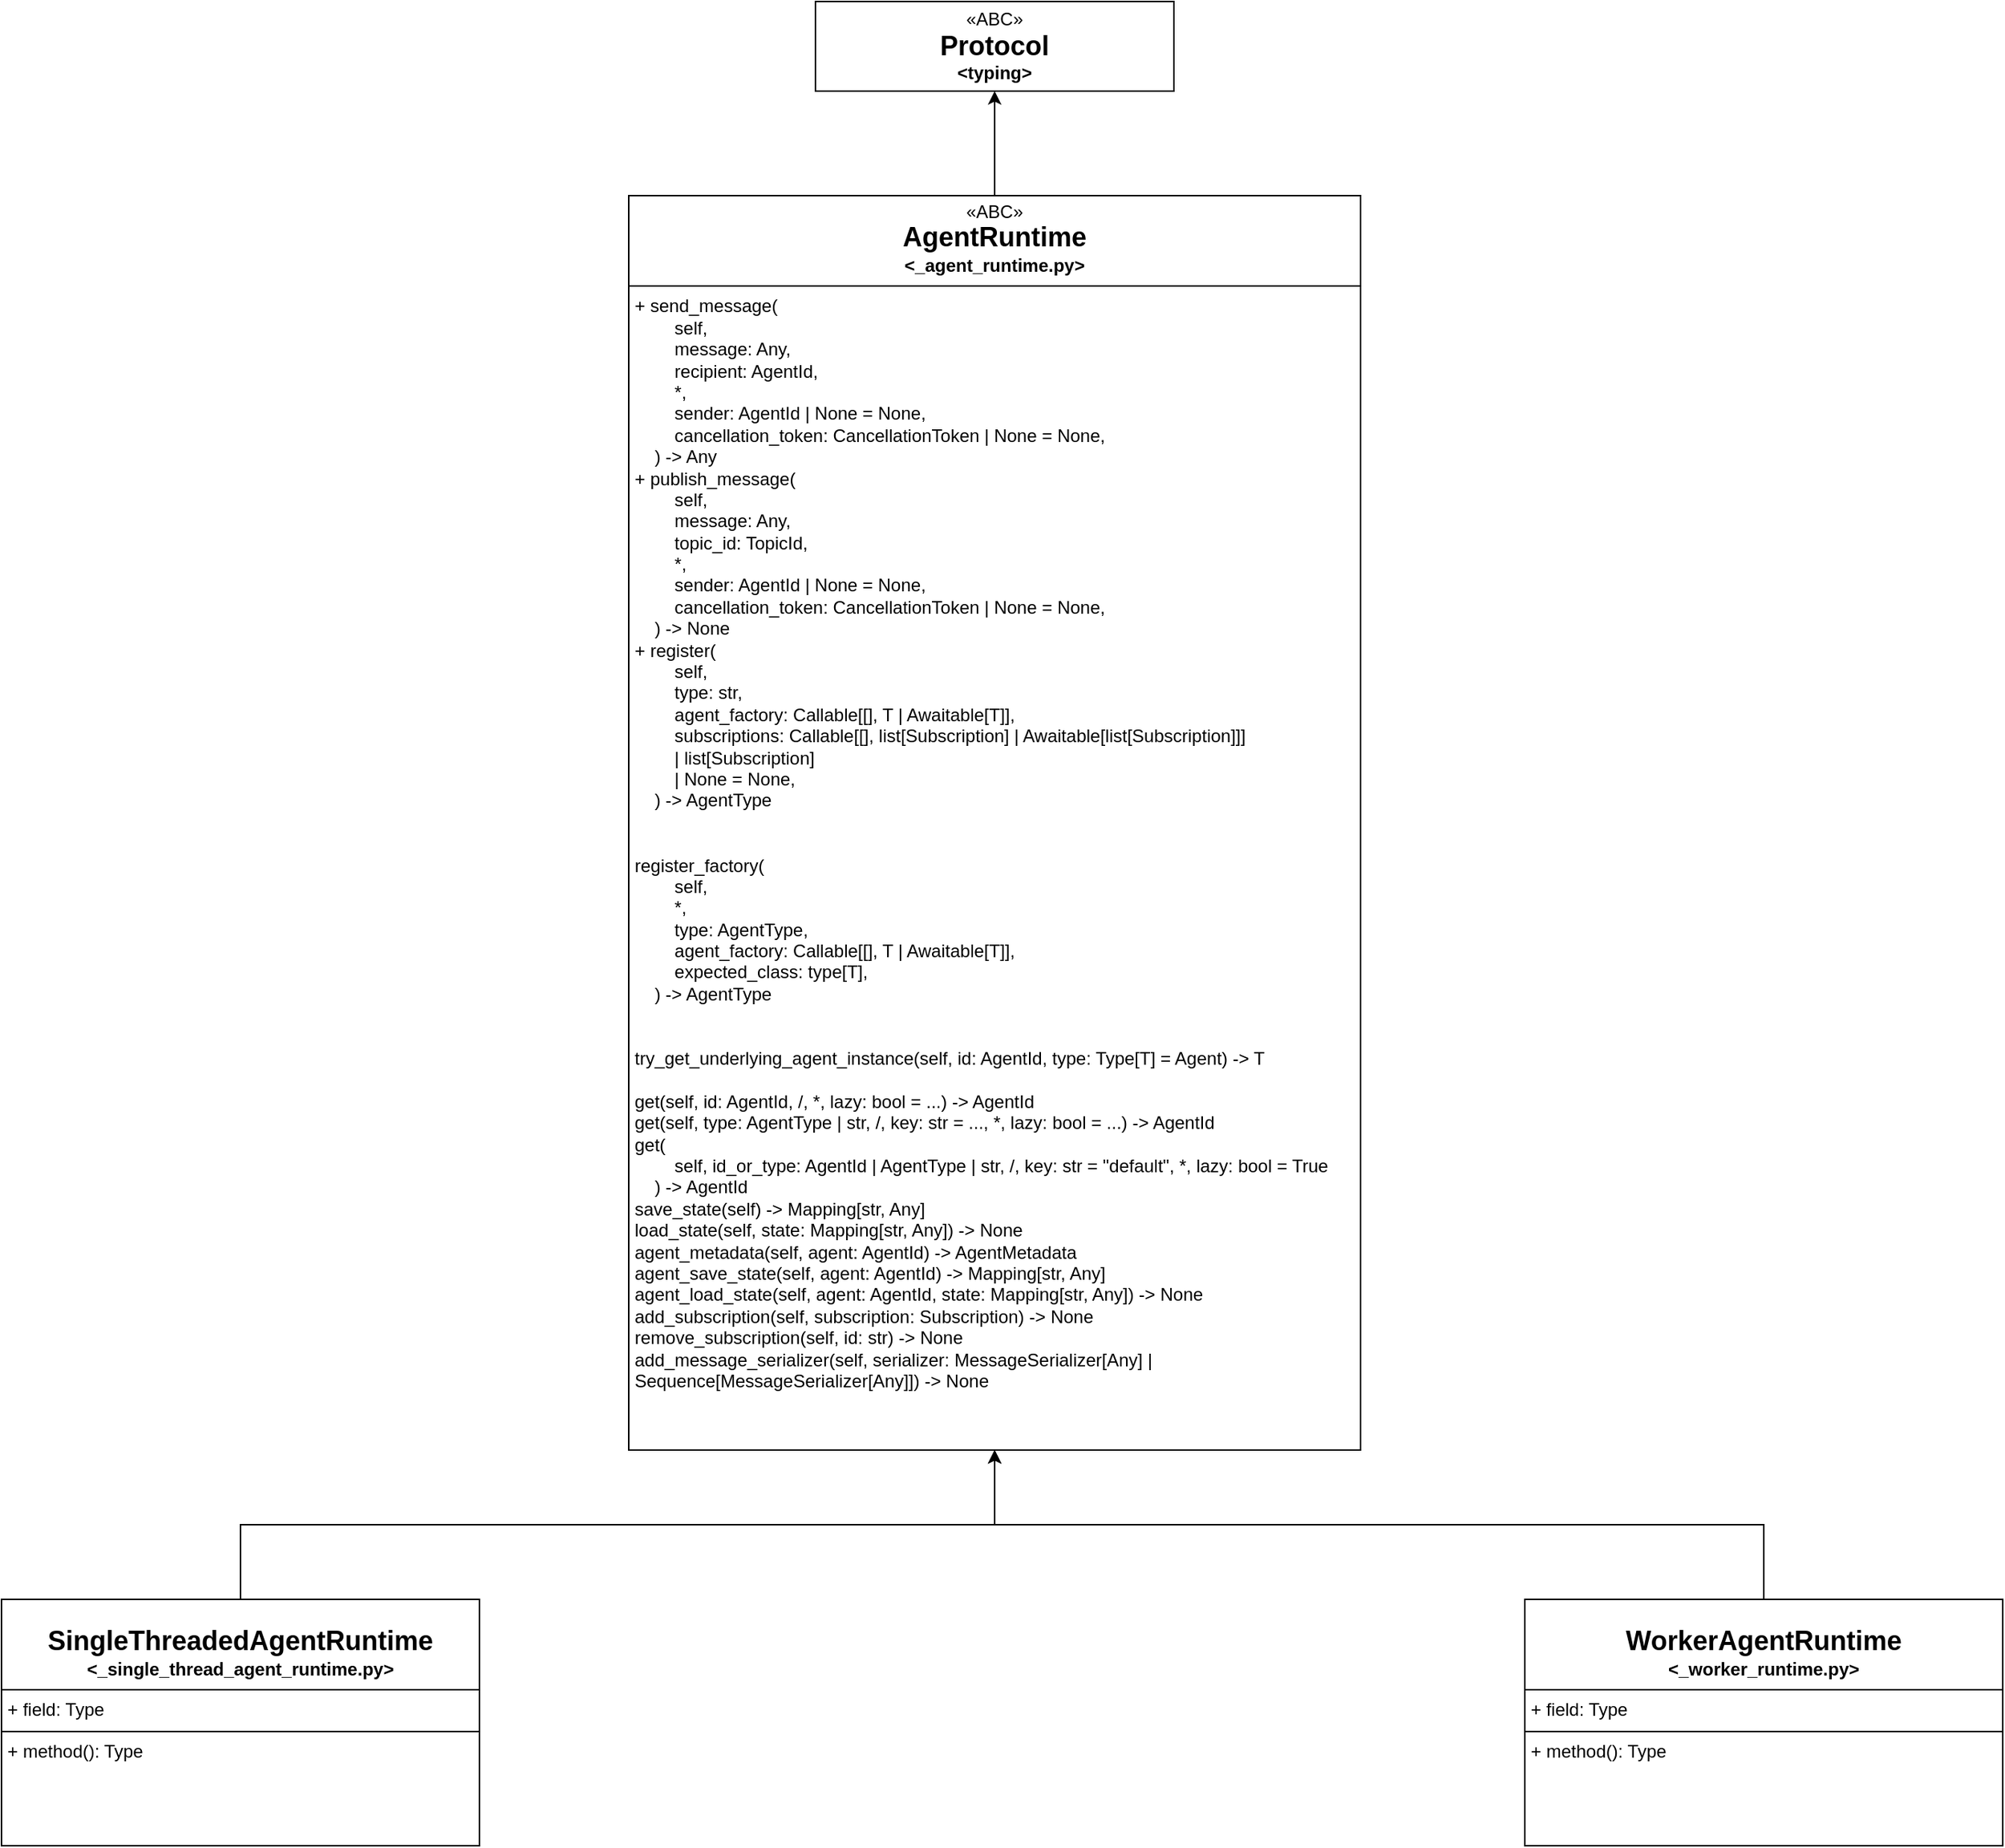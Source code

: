 <mxfile version="24.8.2" pages="5">
  <diagram name="runtime" id="QbyBi8EexxuOOD85foa4">
    <mxGraphModel grid="1" page="1" gridSize="10" guides="1" tooltips="1" connect="1" arrows="1" fold="1" pageScale="1" pageWidth="827" pageHeight="1169" math="0" shadow="0">
      <root>
        <mxCell id="0" />
        <mxCell id="1" parent="0" />
        <mxCell id="hQ3KEiviUVquUYG1Wzhw-1" value="«ABC»&lt;br&gt;&lt;b&gt;&lt;font style=&quot;font-size: 18px;&quot;&gt;Protocol&lt;/font&gt;&lt;/b&gt;&lt;div&gt;&lt;b&gt;&amp;lt;typing&amp;gt;&lt;/b&gt;&lt;/div&gt;" style="html=1;whiteSpace=wrap;" vertex="1" parent="1">
          <mxGeometry x="295" y="-360" width="240" height="60" as="geometry" />
        </mxCell>
        <mxCell id="hQ3KEiviUVquUYG1Wzhw-17" style="edgeStyle=orthogonalEdgeStyle;rounded=0;orthogonalLoop=1;jettySize=auto;html=1;entryX=0.5;entryY=1;entryDx=0;entryDy=0;" edge="1" parent="1" source="hQ3KEiviUVquUYG1Wzhw-12" target="hQ3KEiviUVquUYG1Wzhw-1">
          <mxGeometry relative="1" as="geometry" />
        </mxCell>
        <mxCell id="hQ3KEiviUVquUYG1Wzhw-12" value="&lt;p style=&quot;margin:0px;margin-top:4px;text-align:center;&quot;&gt;«ABC»&lt;br&gt;&lt;b&gt;&lt;font style=&quot;font-size: 18px;&quot;&gt;AgentRuntime&lt;/font&gt;&lt;/b&gt;&lt;/p&gt;&lt;div style=&quot;text-align: center;&quot;&gt;&lt;b&gt;&amp;lt;_agent_runtime.py&amp;gt;&lt;/b&gt;&lt;/div&gt;&lt;hr size=&quot;1&quot; style=&quot;border-style:solid;&quot;&gt;&lt;p style=&quot;margin:0px;margin-left:4px;&quot;&gt;+&amp;nbsp;&lt;span style=&quot;background-color: initial;&quot;&gt;send_message(&lt;/span&gt;&lt;/p&gt;&lt;p style=&quot;margin:0px;margin-left:4px;&quot;&gt;&amp;nbsp; &amp;nbsp; &amp;nbsp; &amp;nbsp; self,&lt;/p&gt;&lt;p style=&quot;margin:0px;margin-left:4px;&quot;&gt;&amp;nbsp; &amp;nbsp; &amp;nbsp; &amp;nbsp; message: Any,&lt;/p&gt;&lt;p style=&quot;margin:0px;margin-left:4px;&quot;&gt;&amp;nbsp; &amp;nbsp; &amp;nbsp; &amp;nbsp; recipient: AgentId,&lt;/p&gt;&lt;p style=&quot;margin:0px;margin-left:4px;&quot;&gt;&amp;nbsp; &amp;nbsp; &amp;nbsp; &amp;nbsp; *,&lt;/p&gt;&lt;p style=&quot;margin:0px;margin-left:4px;&quot;&gt;&amp;nbsp; &amp;nbsp; &amp;nbsp; &amp;nbsp; sender: AgentId | None = None,&lt;/p&gt;&lt;p style=&quot;margin:0px;margin-left:4px;&quot;&gt;&amp;nbsp; &amp;nbsp; &amp;nbsp; &amp;nbsp; cancellation_token: CancellationToken | None = None,&lt;/p&gt;&lt;p style=&quot;margin:0px;margin-left:4px;&quot;&gt;&amp;nbsp; &amp;nbsp; ) -&amp;gt; Any&lt;/p&gt;&lt;p style=&quot;margin:0px;margin-left:4px;&quot;&gt;+ publish_message(&lt;/p&gt;&lt;p style=&quot;margin:0px;margin-left:4px;&quot;&gt;&amp;nbsp; &amp;nbsp; &amp;nbsp; &amp;nbsp; self,&lt;/p&gt;&lt;p style=&quot;margin:0px;margin-left:4px;&quot;&gt;&amp;nbsp; &amp;nbsp; &amp;nbsp; &amp;nbsp; message: Any,&lt;/p&gt;&lt;p style=&quot;margin:0px;margin-left:4px;&quot;&gt;&amp;nbsp; &amp;nbsp; &amp;nbsp; &amp;nbsp; topic_id: TopicId,&lt;/p&gt;&lt;p style=&quot;margin:0px;margin-left:4px;&quot;&gt;&amp;nbsp; &amp;nbsp; &amp;nbsp; &amp;nbsp; *,&lt;/p&gt;&lt;p style=&quot;margin:0px;margin-left:4px;&quot;&gt;&amp;nbsp; &amp;nbsp; &amp;nbsp; &amp;nbsp; sender: AgentId | None = None,&lt;/p&gt;&lt;p style=&quot;margin:0px;margin-left:4px;&quot;&gt;&amp;nbsp; &amp;nbsp; &amp;nbsp; &amp;nbsp; cancellation_token: CancellationToken | None = None,&lt;/p&gt;&lt;p style=&quot;margin:0px;margin-left:4px;&quot;&gt;&amp;nbsp; &amp;nbsp; ) -&amp;gt; None&lt;/p&gt;&lt;p style=&quot;margin:0px;margin-left:4px;&quot;&gt;+ register(&lt;/p&gt;&lt;p style=&quot;margin:0px;margin-left:4px;&quot;&gt;&amp;nbsp; &amp;nbsp; &amp;nbsp; &amp;nbsp; self,&lt;/p&gt;&lt;p style=&quot;margin:0px;margin-left:4px;&quot;&gt;&amp;nbsp; &amp;nbsp; &amp;nbsp; &amp;nbsp; type: str,&lt;/p&gt;&lt;p style=&quot;margin:0px;margin-left:4px;&quot;&gt;&amp;nbsp; &amp;nbsp; &amp;nbsp; &amp;nbsp; agent_factory: Callable[[], T | Awaitable[T]],&lt;/p&gt;&lt;p style=&quot;margin:0px;margin-left:4px;&quot;&gt;&amp;nbsp; &amp;nbsp; &amp;nbsp; &amp;nbsp; subscriptions: Callable[[], list[Subscription] | Awaitable[list[Subscription]]]&lt;/p&gt;&lt;p style=&quot;margin:0px;margin-left:4px;&quot;&gt;&amp;nbsp; &amp;nbsp; &amp;nbsp; &amp;nbsp; | list[Subscription]&lt;/p&gt;&lt;p style=&quot;margin:0px;margin-left:4px;&quot;&gt;&amp;nbsp; &amp;nbsp; &amp;nbsp; &amp;nbsp; | None = None,&lt;/p&gt;&lt;p style=&quot;margin:0px;margin-left:4px;&quot;&gt;&amp;nbsp; &amp;nbsp; ) -&amp;gt; AgentType&lt;/p&gt;&lt;p style=&quot;margin:0px;margin-left:4px;&quot;&gt;&lt;br&gt;&lt;/p&gt;&lt;p style=&quot;margin:0px;margin-left:4px;&quot;&gt;&lt;br&gt;&lt;/p&gt;&lt;p style=&quot;margin:0px;margin-left:4px;&quot;&gt;register_factory(&lt;/p&gt;&lt;p style=&quot;margin:0px;margin-left:4px;&quot;&gt;&amp;nbsp; &amp;nbsp; &amp;nbsp; &amp;nbsp; self,&lt;/p&gt;&lt;p style=&quot;margin:0px;margin-left:4px;&quot;&gt;&amp;nbsp; &amp;nbsp; &amp;nbsp; &amp;nbsp; *,&lt;/p&gt;&lt;p style=&quot;margin:0px;margin-left:4px;&quot;&gt;&amp;nbsp; &amp;nbsp; &amp;nbsp; &amp;nbsp; type: AgentType,&lt;/p&gt;&lt;p style=&quot;margin:0px;margin-left:4px;&quot;&gt;&amp;nbsp; &amp;nbsp; &amp;nbsp; &amp;nbsp; agent_factory: Callable[[], T | Awaitable[T]],&lt;/p&gt;&lt;p style=&quot;margin:0px;margin-left:4px;&quot;&gt;&amp;nbsp; &amp;nbsp; &amp;nbsp; &amp;nbsp; expected_class: type[T],&lt;/p&gt;&lt;p style=&quot;margin:0px;margin-left:4px;&quot;&gt;&amp;nbsp; &amp;nbsp; ) -&amp;gt; AgentType&lt;/p&gt;&lt;p style=&quot;margin:0px;margin-left:4px;&quot;&gt;&lt;br&gt;&lt;/p&gt;&lt;p style=&quot;margin:0px;margin-left:4px;&quot;&gt;&lt;br&gt;&lt;/p&gt;&lt;p style=&quot;margin:0px;margin-left:4px;&quot;&gt;try_get_underlying_agent_instance(self, id: AgentId, type: Type[T] = Agent) -&amp;gt; T&lt;/p&gt;&lt;p style=&quot;margin:0px;margin-left:4px;&quot;&gt;&lt;br&gt;&lt;/p&gt;&lt;p style=&quot;margin:0px;margin-left:4px;&quot;&gt;get(self, id: AgentId, /, *, lazy: bool = ...) -&amp;gt; AgentId&lt;/p&gt;&lt;p style=&quot;margin:0px;margin-left:4px;&quot;&gt;get(self, type: AgentType | str, /, key: str = ..., *, lazy: bool = ...) -&amp;gt; AgentId&lt;/p&gt;&lt;p style=&quot;margin:0px;margin-left:4px;&quot;&gt;get(&lt;/p&gt;&lt;p style=&quot;margin:0px;margin-left:4px;&quot;&gt;&amp;nbsp; &amp;nbsp; &amp;nbsp; &amp;nbsp; self, id_or_type: AgentId | AgentType | str, /, key: str = &quot;default&quot;, *, lazy: bool = True&lt;/p&gt;&lt;p style=&quot;margin:0px;margin-left:4px;&quot;&gt;&amp;nbsp; &amp;nbsp; ) -&amp;gt; AgentId&lt;/p&gt;&lt;p style=&quot;margin:0px;margin-left:4px;&quot;&gt;save_state(self) -&amp;gt; Mapping[str, Any]&lt;/p&gt;&lt;p style=&quot;margin:0px;margin-left:4px;&quot;&gt;load_state(self, state: Mapping[str, Any]) -&amp;gt; None&lt;/p&gt;&lt;p style=&quot;margin:0px;margin-left:4px;&quot;&gt;agent_metadata(self, agent: AgentId) -&amp;gt; AgentMetadata&lt;/p&gt;&lt;p style=&quot;margin:0px;margin-left:4px;&quot;&gt;agent_save_state(self, agent: AgentId) -&amp;gt; Mapping[str, Any]&lt;/p&gt;&lt;p style=&quot;margin:0px;margin-left:4px;&quot;&gt;agent_load_state(self, agent: AgentId, state: Mapping[str, Any]) -&amp;gt; None&lt;/p&gt;&lt;p style=&quot;margin:0px;margin-left:4px;&quot;&gt;add_subscription(self, subscription: Subscription) -&amp;gt; None&lt;/p&gt;&lt;p style=&quot;margin:0px;margin-left:4px;&quot;&gt;remove_subscription(self, id: str) -&amp;gt; None&lt;/p&gt;&lt;p style=&quot;margin:0px;margin-left:4px;&quot;&gt;add_message_serializer(self, serializer: MessageSerializer[Any] | Sequence[MessageSerializer[Any]]) -&amp;gt; None&lt;/p&gt;" style="verticalAlign=top;align=left;overflow=fill;html=1;whiteSpace=wrap;" vertex="1" parent="1">
          <mxGeometry x="170" y="-230" width="490" height="840" as="geometry" />
        </mxCell>
        <mxCell id="hQ3KEiviUVquUYG1Wzhw-15" style="edgeStyle=orthogonalEdgeStyle;rounded=0;orthogonalLoop=1;jettySize=auto;html=1;entryX=0.5;entryY=1;entryDx=0;entryDy=0;exitX=0.5;exitY=0;exitDx=0;exitDy=0;" edge="1" parent="1" source="hQ3KEiviUVquUYG1Wzhw-13" target="hQ3KEiviUVquUYG1Wzhw-12">
          <mxGeometry relative="1" as="geometry" />
        </mxCell>
        <mxCell id="hQ3KEiviUVquUYG1Wzhw-13" value="&lt;p style=&quot;margin: 4px 0px 0px; text-align: center;&quot;&gt;&lt;br&gt;&lt;span style=&quot;font-size: 18px; font-weight: 700;&quot;&gt;SingleThreadedAgentRuntime&lt;/span&gt;&lt;br&gt;&lt;/p&gt;&lt;div style=&quot;text-align: center;&quot;&gt;&lt;b&gt;&amp;lt;_single_thread_agent_runtime.py&amp;gt;&lt;/b&gt;&lt;/div&gt;&lt;hr size=&quot;1&quot; style=&quot;border-style:solid;&quot;&gt;&lt;p style=&quot;margin:0px;margin-left:4px;&quot;&gt;+ field: Type&lt;/p&gt;&lt;hr size=&quot;1&quot; style=&quot;border-style:solid;&quot;&gt;&lt;p style=&quot;margin:0px;margin-left:4px;&quot;&gt;+ method(): Type&lt;/p&gt;" style="verticalAlign=top;align=left;overflow=fill;html=1;whiteSpace=wrap;" vertex="1" parent="1">
          <mxGeometry x="-250" y="710" width="320" height="165" as="geometry" />
        </mxCell>
        <mxCell id="hQ3KEiviUVquUYG1Wzhw-16" style="edgeStyle=orthogonalEdgeStyle;rounded=0;orthogonalLoop=1;jettySize=auto;html=1;exitX=0.5;exitY=0;exitDx=0;exitDy=0;entryX=0.5;entryY=1;entryDx=0;entryDy=0;" edge="1" parent="1" source="hQ3KEiviUVquUYG1Wzhw-14" target="hQ3KEiviUVquUYG1Wzhw-12">
          <mxGeometry relative="1" as="geometry">
            <mxPoint x="400" y="390" as="targetPoint" />
          </mxGeometry>
        </mxCell>
        <mxCell id="hQ3KEiviUVquUYG1Wzhw-14" value="&lt;p style=&quot;margin: 4px 0px 0px; text-align: center;&quot;&gt;&lt;br&gt;&lt;span style=&quot;font-size: 18px;&quot;&gt;&lt;b&gt;WorkerAgentRuntime&lt;/b&gt;&lt;/span&gt;&lt;br&gt;&lt;/p&gt;&lt;div style=&quot;text-align: center;&quot;&gt;&lt;b&gt;&amp;lt;_worker_runtime.py&amp;gt;&lt;/b&gt;&lt;/div&gt;&lt;hr size=&quot;1&quot; style=&quot;border-style:solid;&quot;&gt;&lt;p style=&quot;margin:0px;margin-left:4px;&quot;&gt;+ field: Type&lt;/p&gt;&lt;hr size=&quot;1&quot; style=&quot;border-style:solid;&quot;&gt;&lt;p style=&quot;margin:0px;margin-left:4px;&quot;&gt;+ method(): Type&lt;/p&gt;" style="verticalAlign=top;align=left;overflow=fill;html=1;whiteSpace=wrap;" vertex="1" parent="1">
          <mxGeometry x="770" y="710" width="320" height="165" as="geometry" />
        </mxCell>
      </root>
    </mxGraphModel>
  </diagram>
  <diagram id="-HXd_vTkWQnyr84neJmx" name="agent">
    <mxGraphModel dx="5802" dy="3459" grid="1" gridSize="10" guides="1" tooltips="1" connect="1" arrows="1" fold="1" page="1" pageScale="1" pageWidth="827" pageHeight="1169" math="0" shadow="0">
      <root>
        <mxCell id="0" />
        <mxCell id="1" parent="0" />
        <mxCell id="H0mDxOUdeYx-2O6T3H5b-1" value="«ABC»&lt;br&gt;&lt;b&gt;&lt;font style=&quot;font-size: 18px;&quot;&gt;Protocol&lt;/font&gt;&lt;/b&gt;&lt;div&gt;&lt;b&gt;&amp;lt;typing&amp;gt;&lt;/b&gt;&lt;/div&gt;" style="html=1;whiteSpace=wrap;" vertex="1" parent="1">
          <mxGeometry x="325" y="-340" width="280" height="80" as="geometry" />
        </mxCell>
        <mxCell id="H0mDxOUdeYx-2O6T3H5b-2" style="edgeStyle=orthogonalEdgeStyle;rounded=0;orthogonalLoop=1;jettySize=auto;html=1;entryX=0.5;entryY=1;entryDx=0;entryDy=0;" edge="1" parent="1" source="H0mDxOUdeYx-2O6T3H5b-3" target="H0mDxOUdeYx-2O6T3H5b-1">
          <mxGeometry relative="1" as="geometry" />
        </mxCell>
        <mxCell id="H0mDxOUdeYx-2O6T3H5b-3" value="&lt;p style=&quot;margin:0px;margin-top:4px;text-align:center;&quot;&gt;«ABC»&lt;br&gt;&lt;b&gt;&lt;font style=&quot;font-size: 18px;&quot;&gt;Agent&lt;/font&gt;&lt;/b&gt;&lt;/p&gt;&lt;div style=&quot;text-align: center;&quot;&gt;&lt;b&gt;&amp;lt;_agent.py&amp;gt;&lt;/b&gt;&lt;/div&gt;&lt;hr size=&quot;1&quot; style=&quot;border-style:solid;&quot;&gt;&lt;p style=&quot;margin:0px;margin-left:4px;&quot;&gt;&lt;/p&gt;&lt;p style=&quot;margin:0px;margin-left:4px;&quot;&gt;+ metadata(): AgentMetadata&lt;br&gt;+ id(): AgentId&lt;/p&gt;&lt;p style=&quot;margin:0px;margin-left:4px;&quot;&gt;+&amp;nbsp;on_message(message: Any, ctx: MessageContext) -&amp;gt; Any&lt;/p&gt;&lt;p style=&quot;margin:0px;margin-left:4px;&quot;&gt;+&amp;nbsp;save_state() -&amp;gt; Mapping[str, Any]&lt;/p&gt;&lt;p style=&quot;margin:0px;margin-left:4px;&quot;&gt;+&amp;nbsp;load_state(state: Mapping[str, Any]) -&amp;gt; None&lt;/p&gt;" style="verticalAlign=top;align=left;overflow=fill;html=1;whiteSpace=wrap;" vertex="1" parent="1">
          <mxGeometry x="280" y="-170" width="370" height="150" as="geometry" />
        </mxCell>
        <mxCell id="dyTPdEArOloGnQlEpaNO-3" style="edgeStyle=orthogonalEdgeStyle;rounded=0;orthogonalLoop=1;jettySize=auto;html=1;entryX=0.5;entryY=1;entryDx=0;entryDy=0;exitX=0.5;exitY=0;exitDx=0;exitDy=0;" edge="1" parent="1" source="dyTPdEArOloGnQlEpaNO-1" target="H0mDxOUdeYx-2O6T3H5b-3">
          <mxGeometry relative="1" as="geometry" />
        </mxCell>
        <mxCell id="dyTPdEArOloGnQlEpaNO-1" value="&lt;p style=&quot;margin: 4px 0px 0px; text-align: center;&quot;&gt;&lt;br&gt;&lt;span style=&quot;font-size: 18px;&quot;&gt;&lt;b&gt;ClosureAgent&lt;/b&gt;&lt;/span&gt;&lt;br&gt;&lt;/p&gt;&lt;div style=&quot;text-align: center;&quot;&gt;&lt;b&gt;&amp;lt;_closure_agent.py&amp;gt;&lt;/b&gt;&lt;/div&gt;&lt;hr size=&quot;1&quot; style=&quot;border-style:solid;&quot;&gt;&lt;p style=&quot;margin:0px;margin-left:4px;&quot;&gt;+ _runtime: AgentRuntime&lt;/p&gt;&lt;p style=&quot;margin:0px;margin-left:4px;&quot;&gt;+&amp;nbsp;_id: AgentId&lt;/p&gt;&lt;p style=&quot;margin:0px;margin-left:4px;&quot;&gt;+&amp;nbsp;_expected_types:&amp;nbsp;Sequence[type]&lt;/p&gt;&lt;p style=&quot;margin:0px;margin-left:4px;&quot;&gt;+&amp;nbsp;_closure:&amp;nbsp;Callable[[AgentRuntime, AgentId, T, MessageContext], Awaitable[Any]]&lt;/p&gt;&lt;hr size=&quot;1&quot; style=&quot;border-style:solid;&quot;&gt;&lt;p style=&quot;margin:0px;margin-left:4px;&quot;&gt;+&amp;nbsp;&lt;span style=&quot;background-color: initial;&quot;&gt;runtime() -&amp;gt; AgentRuntime:&lt;/span&gt;&lt;/p&gt;&lt;p style=&quot;margin:0px;margin-left:4px;&quot;&gt;&lt;span style=&quot;background-color: initial;&quot;&gt;+&amp;nbsp;&lt;/span&gt;&lt;span style=&quot;background-color: initial;&quot;&gt;register(&lt;/span&gt;&lt;/p&gt;&lt;p style=&quot;margin:0px;margin-left:4px;&quot;&gt;&amp;nbsp; &amp;nbsp; &amp;nbsp; &amp;nbsp; cls,&lt;/p&gt;&lt;p style=&quot;margin:0px;margin-left:4px;&quot;&gt;&amp;nbsp; &amp;nbsp; &amp;nbsp; &amp;nbsp; runtime: AgentRuntime,&lt;/p&gt;&lt;p style=&quot;margin:0px;margin-left:4px;&quot;&gt;&amp;nbsp; &amp;nbsp; &amp;nbsp; &amp;nbsp; type: str,&lt;/p&gt;&lt;p style=&quot;margin:0px;margin-left:4px;&quot;&gt;&amp;nbsp; &amp;nbsp; &amp;nbsp; &amp;nbsp; closure: Callable[[AgentRuntime, AgentId, T, MessageContext], Awaitable[Any]],&lt;/p&gt;&lt;p style=&quot;margin:0px;margin-left:4px;&quot;&gt;&amp;nbsp; &amp;nbsp; &amp;nbsp; &amp;nbsp; *,&lt;/p&gt;&lt;p style=&quot;margin:0px;margin-left:4px;&quot;&gt;&amp;nbsp; &amp;nbsp; &amp;nbsp; &amp;nbsp; description: str = &quot;&quot;,&lt;/p&gt;&lt;p style=&quot;margin:0px;margin-left:4px;&quot;&gt;&amp;nbsp; &amp;nbsp; &amp;nbsp; &amp;nbsp; subscriptions: Callable[[], list[Subscription] | Awaitable[list[Subscription]]] | None = None,&lt;/p&gt;&lt;p style=&quot;margin:0px;margin-left:4px;&quot;&gt;&amp;nbsp; &amp;nbsp; ) -&amp;gt; AgentType&lt;/p&gt;" style="verticalAlign=top;align=left;overflow=fill;html=1;whiteSpace=wrap;" vertex="1" parent="1">
          <mxGeometry x="-100" y="160" width="550" height="300" as="geometry" />
        </mxCell>
        <mxCell id="dyTPdEArOloGnQlEpaNO-4" style="edgeStyle=orthogonalEdgeStyle;rounded=0;orthogonalLoop=1;jettySize=auto;html=1;exitX=0.5;exitY=0;exitDx=0;exitDy=0;entryX=0.5;entryY=1;entryDx=0;entryDy=0;" edge="1" parent="1" source="dyTPdEArOloGnQlEpaNO-2" target="H0mDxOUdeYx-2O6T3H5b-3">
          <mxGeometry relative="1" as="geometry">
            <mxPoint x="400" y="390" as="targetPoint" />
          </mxGeometry>
        </mxCell>
        <mxCell id="dyTPdEArOloGnQlEpaNO-2" value="&lt;p style=&quot;margin: 4px 0px 0px; text-align: center;&quot;&gt;&lt;br&gt;&lt;span style=&quot;font-size: 18px;&quot;&gt;&lt;b&gt;BaseAgent&lt;/b&gt;&lt;/span&gt;&lt;br&gt;&lt;/p&gt;&lt;div style=&quot;text-align: center;&quot;&gt;&lt;b&gt;&amp;lt;_base_agent.py&amp;gt;&lt;/b&gt;&lt;/div&gt;&lt;hr size=&quot;1&quot; style=&quot;border-style:solid;&quot;&gt;&lt;p style=&quot;margin:0px;margin-left:4px;&quot;&gt;+&amp;nbsp;internal_unbound_subscriptions_list: ClassVar[List[UnboundSubscription]]&amp;nbsp;&lt;/p&gt;&lt;p style=&quot;margin:0px;margin-left:4px;&quot;&gt;+&amp;nbsp;internal_extra_handles_types: ClassVar[List[Tuple[Type[Any], List[MessageSerializer[Any]]]]]&lt;/p&gt;&lt;p style=&quot;margin:0px;margin-left:4px;&quot;&gt;+&amp;nbsp;_runtime: AgentRuntime&lt;/p&gt;&lt;p style=&quot;margin:0px;margin-left:4px;&quot;&gt;+&amp;nbsp;_id: AgentId&lt;/p&gt;&lt;p style=&quot;margin:0px;margin-left:4px;&quot;&gt;+&amp;nbsp;_description: str&lt;/p&gt;&lt;hr size=&quot;1&quot; style=&quot;border-style:solid;&quot;&gt;&lt;p style=&quot;margin:0px;margin-left:4px;&quot;&gt;+ type() -&amp;gt; str&lt;/p&gt;&lt;p style=&quot;margin:0px;margin-left:4px;&quot;&gt;+&amp;nbsp;&lt;span style=&quot;background-color: initial;&quot;&gt;metadata() -&amp;gt; AgentMetadata&lt;/span&gt;&lt;/p&gt;&lt;p style=&quot;margin:0px;margin-left:4px;&quot;&gt;+ id() -&amp;gt; AgentId&lt;/p&gt;&lt;p style=&quot;margin:0px;margin-left:4px;&quot;&gt;+&amp;nbsp;runtime() -&amp;gt; AgentRuntime&lt;/p&gt;&lt;p style=&quot;margin:0px;margin-left:4px;&quot;&gt;+&amp;nbsp;_handles_types(cls) -&amp;gt; List[Tuple[Type[Any], List[MessageSerializer[Any]]]]&lt;/p&gt;&lt;p style=&quot;margin:0px;margin-left:4px;&quot;&gt;+&amp;nbsp;_unbound_subscriptions(cls) -&amp;gt; List[UnboundSubscription]&lt;/p&gt;&lt;p style=&quot;margin:0px;margin-left:4px;&quot;&gt;+&amp;nbsp;&lt;span style=&quot;background-color: initial;&quot;&gt;send_message(&lt;/span&gt;&lt;/p&gt;&lt;p style=&quot;margin:0px;margin-left:4px;&quot;&gt;&lt;span style=&quot;background-color: initial;&quot;&gt;&amp;nbsp; &amp;nbsp; &amp;nbsp; &amp;nbsp; message: Any,&lt;/span&gt;&lt;br&gt;&lt;/p&gt;&lt;p style=&quot;margin:0px;margin-left:4px;&quot;&gt;&amp;nbsp; &amp;nbsp; &amp;nbsp; &amp;nbsp; recipient: AgentId,&lt;/p&gt;&lt;p style=&quot;margin:0px;margin-left:4px;&quot;&gt;&amp;nbsp; &amp;nbsp; &amp;nbsp; &amp;nbsp; *,&lt;/p&gt;&lt;p style=&quot;margin:0px;margin-left:4px;&quot;&gt;&amp;nbsp; &amp;nbsp; &amp;nbsp; &amp;nbsp; cancellation_token: CancellationToken | None = None,&lt;/p&gt;&lt;p style=&quot;margin:0px;margin-left:4px;&quot;&gt;&amp;nbsp; &amp;nbsp; ) -&amp;gt; Any&lt;/p&gt;&lt;p style=&quot;margin:0px;margin-left:4px;&quot;&gt;+&amp;nbsp;&lt;span style=&quot;background-color: initial;&quot;&gt;publish_message(&lt;/span&gt;&lt;/p&gt;&lt;p style=&quot;margin:0px;margin-left:4px;&quot;&gt;&lt;span style=&quot;background-color: initial;&quot;&gt;&amp;nbsp; &amp;nbsp; &amp;nbsp; &amp;nbsp; message: Any,&lt;/span&gt;&lt;br&gt;&lt;/p&gt;&lt;p style=&quot;margin:0px;margin-left:4px;&quot;&gt;&amp;nbsp; &amp;nbsp; &amp;nbsp; &amp;nbsp; topic_id: TopicId,&lt;/p&gt;&lt;p style=&quot;margin:0px;margin-left:4px;&quot;&gt;&amp;nbsp; &amp;nbsp; &amp;nbsp; &amp;nbsp; *,&lt;/p&gt;&lt;p style=&quot;margin:0px;margin-left:4px;&quot;&gt;&amp;nbsp; &amp;nbsp; &amp;nbsp; &amp;nbsp; cancellation_token: CancellationToken | None = None,&lt;/p&gt;&lt;p style=&quot;margin:0px;margin-left:4px;&quot;&gt;&amp;nbsp; &amp;nbsp; ) -&amp;gt; None&lt;/p&gt;&lt;p style=&quot;margin:0px;margin-left:4px;&quot;&gt;+&amp;nbsp;&lt;span style=&quot;background-color: initial;&quot;&gt;register(&lt;/span&gt;&lt;/p&gt;&lt;p style=&quot;margin:0px;margin-left:4px;&quot;&gt;&amp;nbsp; &amp;nbsp; &amp;nbsp; &amp;nbsp; cls,&lt;/p&gt;&lt;p style=&quot;margin:0px;margin-left:4px;&quot;&gt;&amp;nbsp; &amp;nbsp; &amp;nbsp; &amp;nbsp; runtime: AgentRuntime,&lt;/p&gt;&lt;p style=&quot;margin:0px;margin-left:4px;&quot;&gt;&amp;nbsp; &amp;nbsp; &amp;nbsp; &amp;nbsp; type: str,&lt;/p&gt;&lt;p style=&quot;margin:0px;margin-left:4px;&quot;&gt;&amp;nbsp; &amp;nbsp; &amp;nbsp; &amp;nbsp; factory: Callable[[], Self | Awaitable[Self]],&lt;/p&gt;&lt;p style=&quot;margin:0px;margin-left:4px;&quot;&gt;&amp;nbsp; &amp;nbsp; &amp;nbsp; &amp;nbsp; *,&lt;/p&gt;&lt;p style=&quot;margin:0px;margin-left:4px;&quot;&gt;&amp;nbsp; &amp;nbsp; &amp;nbsp; &amp;nbsp; skip_class_subscriptions: bool = False,&lt;/p&gt;&lt;p style=&quot;margin:0px;margin-left:4px;&quot;&gt;&amp;nbsp; &amp;nbsp; ) -&amp;gt; AgentType&lt;/p&gt;&lt;p style=&quot;margin:0px;margin-left:4px;&quot;&gt;&lt;br&gt;&lt;/p&gt;" style="verticalAlign=top;align=left;overflow=fill;html=1;whiteSpace=wrap;" vertex="1" parent="1">
          <mxGeometry x="510" y="160" width="550" height="580" as="geometry" />
        </mxCell>
        <mxCell id="dyTPdEArOloGnQlEpaNO-6" style="edgeStyle=orthogonalEdgeStyle;rounded=0;orthogonalLoop=1;jettySize=auto;html=1;entryX=0.5;entryY=1;entryDx=0;entryDy=0;" edge="1" parent="1" source="dyTPdEArOloGnQlEpaNO-5" target="dyTPdEArOloGnQlEpaNO-2">
          <mxGeometry relative="1" as="geometry" />
        </mxCell>
        <mxCell id="dyTPdEArOloGnQlEpaNO-5" value="&lt;p style=&quot;margin: 4px 0px 0px; text-align: center;&quot;&gt;&lt;br&gt;&lt;span style=&quot;font-size: 18px;&quot;&gt;&lt;b&gt;RoutedAgent&lt;/b&gt;&lt;/span&gt;&lt;br&gt;&lt;/p&gt;&lt;div style=&quot;text-align: center;&quot;&gt;&lt;b&gt;&amp;lt;_routed_agent.py&amp;gt;&lt;/b&gt;&lt;/div&gt;&lt;hr size=&quot;1&quot; style=&quot;border-style:solid;&quot;&gt;&lt;p style=&quot;margin:0px;margin-left:4px;&quot;&gt;+&amp;nbsp;&lt;span style=&quot;background-color: initial;&quot;&gt;_handlers: DefaultDict[&lt;/span&gt;&lt;/p&gt;&lt;p style=&quot;margin:0px;margin-left:4px;&quot;&gt;&amp;nbsp; &amp;nbsp; &amp;nbsp; &amp;nbsp; &amp;nbsp; &amp;nbsp; Type[Any],&lt;/p&gt;&lt;p style=&quot;margin:0px;margin-left:4px;&quot;&gt;&amp;nbsp; &amp;nbsp; &amp;nbsp; &amp;nbsp; &amp;nbsp; &amp;nbsp; List[MessageHandler[RoutedAgent, Any, Any]],&lt;/p&gt;&lt;p style=&quot;margin:0px;margin-left:4px;&quot;&gt;&amp;nbsp; &amp;nbsp; &amp;nbsp; &amp;nbsp; ]&amp;nbsp;&lt;/p&gt;&lt;hr size=&quot;1&quot; style=&quot;border-style:solid;&quot;&gt;&lt;p style=&quot;margin:0px;margin-left:4px;&quot;&gt;+&amp;nbsp;on_message(message: Any, ctx: MessageContext) -&amp;gt; Any | None&lt;/p&gt;&lt;p style=&quot;margin:0px;margin-left:4px;&quot;&gt;+&amp;nbsp; on_unhandled_message(message: Any, ctx: MessageContext) -&amp;gt; None&lt;/p&gt;&lt;p style=&quot;margin:0px;margin-left:4px;&quot;&gt;+&amp;nbsp;_discover_handlers(cls) -&amp;gt; Sequence[MessageHandler[Any, Any, Any]]&lt;/p&gt;&lt;p style=&quot;margin:0px;margin-left:4px;&quot;&gt;+ _handles_types(cls) -&amp;gt; List[Tuple[Type[Any], List[MessageSerializer[Any]]]]&lt;/p&gt;" style="verticalAlign=top;align=left;overflow=fill;html=1;whiteSpace=wrap;" vertex="1" parent="1">
          <mxGeometry x="510" y="790" width="550" height="220" as="geometry" />
        </mxCell>
        <mxCell id="dyTPdEArOloGnQlEpaNO-14" style="edgeStyle=orthogonalEdgeStyle;rounded=0;orthogonalLoop=1;jettySize=auto;html=1;exitX=0.5;exitY=0;exitDx=0;exitDy=0;entryX=0.5;entryY=1;entryDx=0;entryDy=0;" edge="1" parent="1" source="dyTPdEArOloGnQlEpaNO-7" target="dyTPdEArOloGnQlEpaNO-5">
          <mxGeometry relative="1" as="geometry">
            <mxPoint x="690" y="980" as="targetPoint" />
          </mxGeometry>
        </mxCell>
        <mxCell id="dyTPdEArOloGnQlEpaNO-7" value="&lt;p style=&quot;margin: 4px 0px 0px; text-align: center;&quot;&gt;&lt;br&gt;&lt;span style=&quot;font-size: 18px;&quot;&gt;&lt;b&gt;SequentialRoutedAgent&lt;/b&gt;&lt;/span&gt;&lt;br&gt;&lt;/p&gt;&lt;div style=&quot;text-align: center;&quot;&gt;&lt;b&gt;&amp;lt;_sequential_routed_agent.py&amp;gt;&lt;/b&gt;&lt;/div&gt;&lt;hr size=&quot;1&quot; style=&quot;border-style:solid;&quot;&gt;&lt;p style=&quot;margin:0px;margin-left:4px;&quot;&gt;+ field: Type&lt;/p&gt;&lt;hr size=&quot;1&quot; style=&quot;border-style:solid;&quot;&gt;&lt;p style=&quot;margin:0px;margin-left:4px;&quot;&gt;+ method(): Type&lt;/p&gt;" style="verticalAlign=top;align=left;overflow=fill;html=1;whiteSpace=wrap;" vertex="1" parent="1">
          <mxGeometry x="1366" y="1150" width="320" height="165" as="geometry" />
        </mxCell>
        <mxCell id="dyTPdEArOloGnQlEpaNO-15" style="edgeStyle=orthogonalEdgeStyle;rounded=0;orthogonalLoop=1;jettySize=auto;html=1;entryX=0.5;entryY=1;entryDx=0;entryDy=0;exitX=0.5;exitY=0;exitDx=0;exitDy=0;" edge="1" parent="1" source="dyTPdEArOloGnQlEpaNO-8" target="dyTPdEArOloGnQlEpaNO-5">
          <mxGeometry relative="1" as="geometry">
            <Array as="points">
              <mxPoint x="1120" y="1080" />
              <mxPoint x="785" y="1080" />
            </Array>
          </mxGeometry>
        </mxCell>
        <mxCell id="dyTPdEArOloGnQlEpaNO-8" value="&lt;p style=&quot;margin: 4px 0px 0px; text-align: center;&quot;&gt;&lt;br&gt;&lt;span style=&quot;font-size: 18px;&quot;&gt;&lt;b&gt;ChatCompletionAgent&lt;/b&gt;&lt;/span&gt;&lt;br&gt;&lt;/p&gt;&lt;div style=&quot;text-align: center;&quot;&gt;&lt;b&gt;&amp;lt;_chat_completion_agent.py&amp;gt;&lt;/b&gt;&lt;/div&gt;&lt;hr size=&quot;1&quot; style=&quot;border-style:solid;&quot;&gt;&lt;p style=&quot;margin:0px;margin-left:4px;&quot;&gt;+ field: Type&lt;/p&gt;&lt;hr size=&quot;1&quot; style=&quot;border-style:solid;&quot;&gt;&lt;p style=&quot;margin:0px;margin-left:4px;&quot;&gt;+ method(): Type&lt;/p&gt;" style="verticalAlign=top;align=left;overflow=fill;html=1;whiteSpace=wrap;" vertex="1" parent="1">
          <mxGeometry x="960" y="1150" width="320" height="165" as="geometry" />
        </mxCell>
        <mxCell id="dyTPdEArOloGnQlEpaNO-16" style="edgeStyle=orthogonalEdgeStyle;rounded=0;orthogonalLoop=1;jettySize=auto;html=1;entryX=0.5;entryY=1;entryDx=0;entryDy=0;exitX=0.5;exitY=0;exitDx=0;exitDy=0;" edge="1" parent="1" source="dyTPdEArOloGnQlEpaNO-9" target="dyTPdEArOloGnQlEpaNO-5">
          <mxGeometry relative="1" as="geometry" />
        </mxCell>
        <mxCell id="dyTPdEArOloGnQlEpaNO-9" value="&lt;p style=&quot;margin: 4px 0px 0px; text-align: center;&quot;&gt;&lt;br&gt;&lt;span style=&quot;font-size: 18px;&quot;&gt;&lt;b&gt;GroupChatManager&lt;/b&gt;&lt;/span&gt;&lt;br&gt;&lt;/p&gt;&lt;div style=&quot;text-align: center;&quot;&gt;&lt;b&gt;&amp;lt;_group_chat_manager.py&amp;gt;&lt;/b&gt;&lt;/div&gt;&lt;hr size=&quot;1&quot; style=&quot;border-style:solid;&quot;&gt;&lt;p style=&quot;margin:0px;margin-left:4px;&quot;&gt;+ field: Type&lt;/p&gt;&lt;hr size=&quot;1&quot; style=&quot;border-style:solid;&quot;&gt;&lt;p style=&quot;margin:0px;margin-left:4px;&quot;&gt;+ method(): Type&lt;/p&gt;" style="verticalAlign=top;align=left;overflow=fill;html=1;whiteSpace=wrap;" vertex="1" parent="1">
          <mxGeometry x="410" y="1150" width="320" height="165" as="geometry" />
        </mxCell>
        <mxCell id="dyTPdEArOloGnQlEpaNO-10" value="&lt;p style=&quot;margin: 4px 0px 0px; text-align: center;&quot;&gt;&lt;br&gt;&lt;span style=&quot;font-size: 18px;&quot;&gt;&lt;b&gt;ToolAgent&lt;/b&gt;&lt;/span&gt;&lt;br&gt;&lt;/p&gt;&lt;div style=&quot;text-align: center;&quot;&gt;&lt;b&gt;&amp;lt;_tool_agent.py&amp;gt;&lt;/b&gt;&lt;/div&gt;&lt;hr size=&quot;1&quot; style=&quot;border-style:solid;&quot;&gt;&lt;p style=&quot;margin:0px;margin-left:4px;&quot;&gt;+ field: Type&lt;/p&gt;&lt;hr size=&quot;1&quot; style=&quot;border-style:solid;&quot;&gt;&lt;p style=&quot;margin:0px;margin-left:4px;&quot;&gt;+ method(): Type&lt;/p&gt;" style="verticalAlign=top;align=left;overflow=fill;html=1;whiteSpace=wrap;" vertex="1" parent="1">
          <mxGeometry x="-64" y="1150" width="320" height="165" as="geometry" />
        </mxCell>
        <mxCell id="dyTPdEArOloGnQlEpaNO-17" style="edgeStyle=orthogonalEdgeStyle;rounded=0;orthogonalLoop=1;jettySize=auto;html=1;exitX=0.5;exitY=0;exitDx=0;exitDy=0;entryX=0.5;entryY=1;entryDx=0;entryDy=0;" edge="1" parent="1" source="dyTPdEArOloGnQlEpaNO-11" target="dyTPdEArOloGnQlEpaNO-5">
          <mxGeometry relative="1" as="geometry">
            <mxPoint x="690" y="980" as="targetPoint" />
          </mxGeometry>
        </mxCell>
        <mxCell id="dyTPdEArOloGnQlEpaNO-11" value="&lt;p style=&quot;margin: 4px 0px 0px; text-align: center;&quot;&gt;&lt;br&gt;&lt;span style=&quot;font-size: 18px;&quot;&gt;&lt;b&gt;MagenticOneBaseAgent&lt;/b&gt;&lt;/span&gt;&lt;br&gt;&lt;/p&gt;&lt;div style=&quot;text-align: center;&quot;&gt;&lt;b&gt;&amp;lt;_group_chat_manager.py&amp;gt;&lt;/b&gt;&lt;/div&gt;&lt;hr size=&quot;1&quot; style=&quot;border-style:solid;&quot;&gt;&lt;p style=&quot;margin:0px;margin-left:4px;&quot;&gt;+ field: Type&lt;/p&gt;&lt;hr size=&quot;1&quot; style=&quot;border-style:solid;&quot;&gt;&lt;p style=&quot;margin:0px;margin-left:4px;&quot;&gt;+ method(): Type&lt;/p&gt;" style="verticalAlign=top;align=left;overflow=fill;html=1;whiteSpace=wrap;" vertex="1" parent="1">
          <mxGeometry x="-594" y="1150" width="320" height="165" as="geometry" />
        </mxCell>
        <mxCell id="dyTPdEArOloGnQlEpaNO-12" style="edgeStyle=orthogonalEdgeStyle;rounded=0;orthogonalLoop=1;jettySize=auto;html=1;entryX=0.5;entryY=1;entryDx=0;entryDy=0;exitX=0.5;exitY=0;exitDx=0;exitDy=0;" edge="1" parent="1" source="dyTPdEArOloGnQlEpaNO-10" target="dyTPdEArOloGnQlEpaNO-5">
          <mxGeometry relative="1" as="geometry" />
        </mxCell>
        <mxCell id="dyTPdEArOloGnQlEpaNO-23" style="edgeStyle=orthogonalEdgeStyle;rounded=0;orthogonalLoop=1;jettySize=auto;html=1;entryX=0.5;entryY=1;entryDx=0;entryDy=0;" edge="1" parent="1" source="dyTPdEArOloGnQlEpaNO-20" target="dyTPdEArOloGnQlEpaNO-7">
          <mxGeometry relative="1" as="geometry" />
        </mxCell>
        <mxCell id="dyTPdEArOloGnQlEpaNO-20" value="&lt;p style=&quot;margin: 4px 0px 0px; text-align: center;&quot;&gt;&lt;br&gt;&lt;span style=&quot;font-size: 18px;&quot;&gt;&lt;b&gt;BaseChatAgentContainer&lt;/b&gt;&lt;/span&gt;&lt;br&gt;&lt;/p&gt;&lt;div style=&quot;text-align: center;&quot;&gt;&lt;b&gt;&amp;lt;_base_chat_agent_container.py&amp;gt;&lt;/b&gt;&lt;/div&gt;&lt;hr size=&quot;1&quot; style=&quot;border-style:solid;&quot;&gt;&lt;p style=&quot;margin:0px;margin-left:4px;&quot;&gt;+ field: Type&lt;/p&gt;&lt;hr size=&quot;1&quot; style=&quot;border-style:solid;&quot;&gt;&lt;p style=&quot;margin:0px;margin-left:4px;&quot;&gt;+ method(): Type&lt;/p&gt;" style="verticalAlign=top;align=left;overflow=fill;html=1;whiteSpace=wrap;" vertex="1" parent="1">
          <mxGeometry x="1160" y="1480" width="320" height="165" as="geometry" />
        </mxCell>
        <mxCell id="dyTPdEArOloGnQlEpaNO-22" style="edgeStyle=orthogonalEdgeStyle;rounded=0;orthogonalLoop=1;jettySize=auto;html=1;entryX=0.5;entryY=1;entryDx=0;entryDy=0;exitX=0.5;exitY=0;exitDx=0;exitDy=0;" edge="1" parent="1" source="dyTPdEArOloGnQlEpaNO-21" target="dyTPdEArOloGnQlEpaNO-7">
          <mxGeometry relative="1" as="geometry" />
        </mxCell>
        <mxCell id="dyTPdEArOloGnQlEpaNO-21" value="&lt;p style=&quot;margin:0px;margin-top:4px;text-align:center;&quot;&gt;«ABC»&lt;br&gt;&lt;span style=&quot;font-size: 18px;&quot;&gt;&lt;b&gt;BaseGroupChatManager&lt;/b&gt;&lt;/span&gt;&lt;br&gt;&lt;/p&gt;&lt;div style=&quot;text-align: center;&quot;&gt;&lt;b&gt;&amp;lt;_base_group_chat_manager.py&amp;gt;&lt;/b&gt;&lt;/div&gt;&lt;hr size=&quot;1&quot; style=&quot;border-style:solid;&quot;&gt;&lt;p style=&quot;margin:0px;margin-left:4px;&quot;&gt;+ field1: Type&lt;br&gt;+ field2: Type&lt;/p&gt;&lt;hr size=&quot;1&quot; style=&quot;border-style:solid;&quot;&gt;&lt;p style=&quot;margin:0px;margin-left:4px;&quot;&gt;+ method1(Type): Type&lt;br&gt;+ method2(Type, Type): Type&lt;/p&gt;" style="verticalAlign=top;align=left;overflow=fill;html=1;whiteSpace=wrap;" vertex="1" parent="1">
          <mxGeometry x="1630" y="1480" width="310" height="160" as="geometry" />
        </mxCell>
        <mxCell id="dyTPdEArOloGnQlEpaNO-26" style="edgeStyle=orthogonalEdgeStyle;rounded=0;orthogonalLoop=1;jettySize=auto;html=1;entryX=0.5;entryY=1;entryDx=0;entryDy=0;" edge="1" parent="1" source="dyTPdEArOloGnQlEpaNO-24" target="dyTPdEArOloGnQlEpaNO-21">
          <mxGeometry relative="1" as="geometry" />
        </mxCell>
        <mxCell id="dyTPdEArOloGnQlEpaNO-24" value="&lt;p style=&quot;margin: 4px 0px 0px; text-align: center;&quot;&gt;&lt;br&gt;&lt;span style=&quot;font-size: 18px;&quot;&gt;&lt;b&gt;RoundRobinGroupChatManager&lt;/b&gt;&lt;/span&gt;&lt;br&gt;&lt;/p&gt;&lt;div style=&quot;text-align: center;&quot;&gt;&lt;b&gt;&amp;lt;_round_robin_group_chat.py&amp;gt;&lt;/b&gt;&lt;/div&gt;&lt;hr size=&quot;1&quot; style=&quot;border-style:solid;&quot;&gt;&lt;p style=&quot;margin:0px;margin-left:4px;&quot;&gt;+ field: Type&lt;/p&gt;&lt;hr size=&quot;1&quot; style=&quot;border-style:solid;&quot;&gt;&lt;p style=&quot;margin:0px;margin-left:4px;&quot;&gt;+ method(): Type&lt;/p&gt;" style="verticalAlign=top;align=left;overflow=fill;html=1;whiteSpace=wrap;" vertex="1" parent="1">
          <mxGeometry x="1410" y="1774" width="320" height="165" as="geometry" />
        </mxCell>
        <mxCell id="dyTPdEArOloGnQlEpaNO-27" style="edgeStyle=orthogonalEdgeStyle;rounded=0;orthogonalLoop=1;jettySize=auto;html=1;entryX=0.5;entryY=1;entryDx=0;entryDy=0;" edge="1" parent="1" source="dyTPdEArOloGnQlEpaNO-25" target="dyTPdEArOloGnQlEpaNO-21">
          <mxGeometry relative="1" as="geometry" />
        </mxCell>
        <mxCell id="dyTPdEArOloGnQlEpaNO-25" value="&lt;p style=&quot;margin: 4px 0px 0px; text-align: center;&quot;&gt;&lt;br&gt;&lt;span style=&quot;font-size: 18px;&quot;&gt;&lt;b&gt;SelectorGroupChatManager&lt;/b&gt;&lt;/span&gt;&lt;br&gt;&lt;/p&gt;&lt;div style=&quot;text-align: center;&quot;&gt;&lt;b&gt;&amp;lt;_selector_group_chat.py&amp;gt;&lt;/b&gt;&lt;/div&gt;&lt;hr size=&quot;1&quot; style=&quot;border-style:solid;&quot;&gt;&lt;p style=&quot;margin:0px;margin-left:4px;&quot;&gt;+ field: Type&lt;/p&gt;&lt;hr size=&quot;1&quot; style=&quot;border-style:solid;&quot;&gt;&lt;p style=&quot;margin:0px;margin-left:4px;&quot;&gt;+ method(): Type&lt;/p&gt;" style="verticalAlign=top;align=left;overflow=fill;html=1;whiteSpace=wrap;" vertex="1" parent="1">
          <mxGeometry x="1780" y="1774" width="320" height="165" as="geometry" />
        </mxCell>
        <mxCell id="dyTPdEArOloGnQlEpaNO-29" style="edgeStyle=orthogonalEdgeStyle;rounded=0;orthogonalLoop=1;jettySize=auto;html=1;entryX=0.5;entryY=1;entryDx=0;entryDy=0;" edge="1" parent="1" source="dyTPdEArOloGnQlEpaNO-28" target="dyTPdEArOloGnQlEpaNO-9">
          <mxGeometry relative="1" as="geometry" />
        </mxCell>
        <mxCell id="dyTPdEArOloGnQlEpaNO-28" value="&lt;p style=&quot;margin: 4px 0px 0px; text-align: center;&quot;&gt;&lt;br&gt;&lt;span style=&quot;font-size: 18px;&quot;&gt;&lt;b&gt;ExtendedGroupChatManager&lt;/b&gt;&lt;/span&gt;&lt;br&gt;&lt;/p&gt;&lt;div style=&quot;text-align: center;&quot;&gt;&lt;b&gt;&amp;lt;workerflowmanager.py&amp;gt;&lt;/b&gt;&lt;/div&gt;&lt;hr size=&quot;1&quot; style=&quot;border-style:solid;&quot;&gt;&lt;p style=&quot;margin:0px;margin-left:4px;&quot;&gt;+ field: Type&lt;/p&gt;&lt;hr size=&quot;1&quot; style=&quot;border-style:solid;&quot;&gt;&lt;p style=&quot;margin:0px;margin-left:4px;&quot;&gt;+ method(): Type&lt;/p&gt;" style="verticalAlign=top;align=left;overflow=fill;html=1;whiteSpace=wrap;" vertex="1" parent="1">
          <mxGeometry x="410" y="1480" width="320" height="165" as="geometry" />
        </mxCell>
        <mxCell id="dyTPdEArOloGnQlEpaNO-33" style="edgeStyle=orthogonalEdgeStyle;rounded=0;orthogonalLoop=1;jettySize=auto;html=1;entryX=0.5;entryY=1;entryDx=0;entryDy=0;" edge="1" parent="1" source="dyTPdEArOloGnQlEpaNO-30" target="dyTPdEArOloGnQlEpaNO-11">
          <mxGeometry relative="1" as="geometry" />
        </mxCell>
        <mxCell id="dyTPdEArOloGnQlEpaNO-30" value="&lt;p style=&quot;margin: 4px 0px 0px; text-align: center;&quot;&gt;&lt;br&gt;&lt;span style=&quot;font-size: 18px;&quot;&gt;&lt;b&gt;BaseWorker&lt;/b&gt;&lt;/span&gt;&lt;br&gt;&lt;/p&gt;&lt;div style=&quot;text-align: center;&quot;&gt;&lt;b&gt;&amp;lt;base_worker.py&amp;gt;&lt;/b&gt;&lt;/div&gt;&lt;hr size=&quot;1&quot; style=&quot;border-style:solid;&quot;&gt;&lt;p style=&quot;margin:0px;margin-left:4px;&quot;&gt;+ field: Type&lt;/p&gt;&lt;hr size=&quot;1&quot; style=&quot;border-style:solid;&quot;&gt;&lt;p style=&quot;margin:0px;margin-left:4px;&quot;&gt;+ method(): Type&lt;/p&gt;" style="verticalAlign=top;align=left;overflow=fill;html=1;whiteSpace=wrap;" vertex="1" parent="1">
          <mxGeometry x="-314" y="1497.5" width="320" height="165" as="geometry" />
        </mxCell>
        <mxCell id="dyTPdEArOloGnQlEpaNO-32" style="edgeStyle=orthogonalEdgeStyle;rounded=0;orthogonalLoop=1;jettySize=auto;html=1;entryX=0.5;entryY=1;entryDx=0;entryDy=0;" edge="1" parent="1" source="dyTPdEArOloGnQlEpaNO-31" target="dyTPdEArOloGnQlEpaNO-11">
          <mxGeometry relative="1" as="geometry" />
        </mxCell>
        <mxCell id="dyTPdEArOloGnQlEpaNO-31" value="&lt;p style=&quot;margin:0px;margin-top:4px;text-align:center;&quot;&gt;&lt;br&gt;&lt;span style=&quot;font-size: 18px;&quot;&gt;&lt;b&gt;BaseOrchestrator&lt;/b&gt;&lt;/span&gt;&lt;br&gt;&lt;/p&gt;&lt;div style=&quot;text-align: center;&quot;&gt;&lt;b&gt;&amp;lt;base_orchestrator.py&amp;gt;&lt;/b&gt;&lt;/div&gt;&lt;hr size=&quot;1&quot; style=&quot;border-style:solid;&quot;&gt;&lt;p style=&quot;margin:0px;margin-left:4px;&quot;&gt;+ field1: Type&lt;br&gt;+ field2: Type&lt;/p&gt;&lt;hr size=&quot;1&quot; style=&quot;border-style:solid;&quot;&gt;&lt;p style=&quot;margin:0px;margin-left:4px;&quot;&gt;+ method1(Type): Type&lt;br&gt;+ method2(Type, Type): Type&lt;/p&gt;" style="verticalAlign=top;align=left;overflow=fill;html=1;whiteSpace=wrap;" vertex="1" parent="1">
          <mxGeometry x="-894" y="1497.5" width="310" height="160" as="geometry" />
        </mxCell>
        <mxCell id="dyTPdEArOloGnQlEpaNO-36" style="edgeStyle=orthogonalEdgeStyle;rounded=0;orthogonalLoop=1;jettySize=auto;html=1;entryX=0.5;entryY=1;entryDx=0;entryDy=0;" edge="1" parent="1" source="dyTPdEArOloGnQlEpaNO-34" target="dyTPdEArOloGnQlEpaNO-31">
          <mxGeometry relative="1" as="geometry" />
        </mxCell>
        <mxCell id="dyTPdEArOloGnQlEpaNO-34" value="&lt;p style=&quot;margin:0px;margin-top:4px;text-align:center;&quot;&gt;&lt;br&gt;&lt;span style=&quot;font-size: 18px;&quot;&gt;&lt;b&gt;RoundRobinOrchestrator&lt;/b&gt;&lt;/span&gt;&lt;br&gt;&lt;/p&gt;&lt;div style=&quot;text-align: center;&quot;&gt;&lt;b&gt;&amp;lt;orchestrator.py&amp;gt;&lt;/b&gt;&lt;/div&gt;&lt;hr size=&quot;1&quot; style=&quot;border-style:solid;&quot;&gt;&lt;p style=&quot;margin:0px;margin-left:4px;&quot;&gt;+ field1: Type&lt;br&gt;+ field2: Type&lt;/p&gt;&lt;hr size=&quot;1&quot; style=&quot;border-style:solid;&quot;&gt;&lt;p style=&quot;margin:0px;margin-left:4px;&quot;&gt;+ method1(Type): Type&lt;br&gt;+ method2(Type, Type): Type&lt;/p&gt;" style="verticalAlign=top;align=left;overflow=fill;html=1;whiteSpace=wrap;" vertex="1" parent="1">
          <mxGeometry x="-1190" y="1779" width="310" height="160" as="geometry" />
        </mxCell>
        <mxCell id="dyTPdEArOloGnQlEpaNO-37" style="edgeStyle=orthogonalEdgeStyle;rounded=0;orthogonalLoop=1;jettySize=auto;html=1;entryX=0.5;entryY=1;entryDx=0;entryDy=0;" edge="1" parent="1" source="dyTPdEArOloGnQlEpaNO-35" target="dyTPdEArOloGnQlEpaNO-31">
          <mxGeometry relative="1" as="geometry" />
        </mxCell>
        <mxCell id="dyTPdEArOloGnQlEpaNO-35" value="&lt;p style=&quot;margin:0px;margin-top:4px;text-align:center;&quot;&gt;&lt;br&gt;&lt;/p&gt;&lt;p style=&quot;margin:0px;margin-top:4px;text-align:center;&quot;&gt;&lt;span style=&quot;font-size: 18px;&quot;&gt;&lt;b&gt;LedgerOrchestrator&lt;/b&gt;&lt;/span&gt;&lt;/p&gt;&lt;div style=&quot;text-align: center;&quot;&gt;&lt;b&gt;&amp;lt;orchestrator.py&amp;gt;&lt;/b&gt;&lt;/div&gt;&lt;hr size=&quot;1&quot; style=&quot;border-style:solid;&quot;&gt;&lt;p style=&quot;margin:0px;margin-left:4px;&quot;&gt;+ field1: Type&lt;br&gt;+ field2: Type&lt;/p&gt;&lt;hr size=&quot;1&quot; style=&quot;border-style:solid;&quot;&gt;&lt;p style=&quot;margin:0px;margin-left:4px;&quot;&gt;+ method1(Type): Type&lt;br&gt;+ method2(Type, Type): Type&lt;/p&gt;" style="verticalAlign=top;align=left;overflow=fill;html=1;whiteSpace=wrap;" vertex="1" parent="1">
          <mxGeometry x="-830" y="1779" width="310" height="160" as="geometry" />
        </mxCell>
        <mxCell id="dyTPdEArOloGnQlEpaNO-42" style="edgeStyle=orthogonalEdgeStyle;rounded=0;orthogonalLoop=1;jettySize=auto;html=1;entryX=0.5;entryY=1;entryDx=0;entryDy=0;" edge="1" parent="1" source="dyTPdEArOloGnQlEpaNO-38" target="dyTPdEArOloGnQlEpaNO-30">
          <mxGeometry relative="1" as="geometry" />
        </mxCell>
        <mxCell id="dyTPdEArOloGnQlEpaNO-38" value="&lt;p style=&quot;margin: 4px 0px 0px; text-align: center;&quot;&gt;&lt;br&gt;&lt;span style=&quot;font-size: 18px;&quot;&gt;&lt;b&gt;Coder&lt;/b&gt;&lt;/span&gt;&lt;br&gt;&lt;/p&gt;&lt;div style=&quot;text-align: center;&quot;&gt;&lt;b&gt;&amp;lt;_round_robin_group_chat.py&amp;gt;&lt;/b&gt;&lt;/div&gt;&lt;hr size=&quot;1&quot; style=&quot;border-style:solid;&quot;&gt;&lt;p style=&quot;margin:0px;margin-left:4px;&quot;&gt;+ field: Type&lt;/p&gt;&lt;hr size=&quot;1&quot; style=&quot;border-style:solid;&quot;&gt;&lt;p style=&quot;margin:0px;margin-left:4px;&quot;&gt;+ method(): Type&lt;/p&gt;" style="verticalAlign=top;align=left;overflow=fill;html=1;whiteSpace=wrap;" vertex="1" parent="1">
          <mxGeometry x="-420" y="1779" width="320" height="165" as="geometry" />
        </mxCell>
        <mxCell id="dyTPdEArOloGnQlEpaNO-43" style="edgeStyle=orthogonalEdgeStyle;rounded=0;orthogonalLoop=1;jettySize=auto;html=1;entryX=0.5;entryY=1;entryDx=0;entryDy=0;" edge="1" parent="1" source="dyTPdEArOloGnQlEpaNO-39" target="dyTPdEArOloGnQlEpaNO-30">
          <mxGeometry relative="1" as="geometry" />
        </mxCell>
        <mxCell id="dyTPdEArOloGnQlEpaNO-39" value="&lt;p style=&quot;margin: 4px 0px 0px; text-align: center;&quot;&gt;&lt;br&gt;&lt;span style=&quot;font-size: 18px;&quot;&gt;&lt;b&gt;Executor&lt;/b&gt;&lt;/span&gt;&lt;br&gt;&lt;/p&gt;&lt;div style=&quot;text-align: center;&quot;&gt;&lt;b&gt;&amp;lt;_selector_group_chat.py&amp;gt;&lt;/b&gt;&lt;/div&gt;&lt;hr size=&quot;1&quot; style=&quot;border-style:solid;&quot;&gt;&lt;p style=&quot;margin:0px;margin-left:4px;&quot;&gt;+ field: Type&lt;/p&gt;&lt;hr size=&quot;1&quot; style=&quot;border-style:solid;&quot;&gt;&lt;p style=&quot;margin:0px;margin-left:4px;&quot;&gt;+ method(): Type&lt;/p&gt;" style="verticalAlign=top;align=left;overflow=fill;html=1;whiteSpace=wrap;" vertex="1" parent="1">
          <mxGeometry x="-60" y="1776.5" width="320" height="165" as="geometry" />
        </mxCell>
        <mxCell id="dyTPdEArOloGnQlEpaNO-44" style="edgeStyle=orthogonalEdgeStyle;rounded=0;orthogonalLoop=1;jettySize=auto;html=1;entryX=0.5;entryY=1;entryDx=0;entryDy=0;exitX=0.5;exitY=0;exitDx=0;exitDy=0;" edge="1" parent="1" source="dyTPdEArOloGnQlEpaNO-40" target="dyTPdEArOloGnQlEpaNO-30">
          <mxGeometry relative="1" as="geometry" />
        </mxCell>
        <mxCell id="dyTPdEArOloGnQlEpaNO-40" value="&lt;p style=&quot;margin: 4px 0px 0px; text-align: center;&quot;&gt;&lt;br&gt;&lt;span style=&quot;font-size: 18px;&quot;&gt;&lt;b&gt;UserProxy&lt;/b&gt;&lt;/span&gt;&lt;br&gt;&lt;/p&gt;&lt;div style=&quot;text-align: center;&quot;&gt;&lt;b&gt;&amp;lt;_round_robin_group_chat.py&amp;gt;&lt;/b&gt;&lt;/div&gt;&lt;hr size=&quot;1&quot; style=&quot;border-style:solid;&quot;&gt;&lt;p style=&quot;margin:0px;margin-left:4px;&quot;&gt;+ field: Type&lt;/p&gt;&lt;hr size=&quot;1&quot; style=&quot;border-style:solid;&quot;&gt;&lt;p style=&quot;margin:0px;margin-left:4px;&quot;&gt;+ method(): Type&lt;/p&gt;" style="verticalAlign=top;align=left;overflow=fill;html=1;whiteSpace=wrap;" vertex="1" parent="1">
          <mxGeometry x="305" y="1776.5" width="320" height="165" as="geometry" />
        </mxCell>
        <mxCell id="dyTPdEArOloGnQlEpaNO-46" style="edgeStyle=orthogonalEdgeStyle;rounded=0;orthogonalLoop=1;jettySize=auto;html=1;entryX=0.5;entryY=1;entryDx=0;entryDy=0;exitX=0.5;exitY=0;exitDx=0;exitDy=0;" edge="1" parent="1" source="dyTPdEArOloGnQlEpaNO-41" target="dyTPdEArOloGnQlEpaNO-30">
          <mxGeometry relative="1" as="geometry">
            <mxPoint x="-150" y="1660" as="targetPoint" />
          </mxGeometry>
        </mxCell>
        <mxCell id="dyTPdEArOloGnQlEpaNO-41" value="&lt;p style=&quot;margin: 4px 0px 0px; text-align: center;&quot;&gt;&lt;br&gt;&lt;span style=&quot;font-size: 18px;&quot;&gt;&lt;b&gt;FileSurfer&lt;/b&gt;&lt;/span&gt;&lt;br&gt;&lt;/p&gt;&lt;div style=&quot;text-align: center;&quot;&gt;&lt;b&gt;&amp;lt;_selector_group_chat.py&amp;gt;&lt;/b&gt;&lt;/div&gt;&lt;hr size=&quot;1&quot; style=&quot;border-style:solid;&quot;&gt;&lt;p style=&quot;margin:0px;margin-left:4px;&quot;&gt;+ field: Type&lt;/p&gt;&lt;hr size=&quot;1&quot; style=&quot;border-style:solid;&quot;&gt;&lt;p style=&quot;margin:0px;margin-left:4px;&quot;&gt;+ method(): Type&lt;/p&gt;" style="verticalAlign=top;align=left;overflow=fill;html=1;whiteSpace=wrap;" vertex="1" parent="1">
          <mxGeometry x="675" y="1776.5" width="320" height="165" as="geometry" />
        </mxCell>
      </root>
    </mxGraphModel>
  </diagram>
  <diagram id="88ligTV6ZxXDOuGYls6m" name="tool">
    <mxGraphModel dx="3512" dy="2210" grid="1" gridSize="10" guides="1" tooltips="1" connect="1" arrows="1" fold="1" page="1" pageScale="1" pageWidth="827" pageHeight="1169" math="0" shadow="0">
      <root>
        <mxCell id="0" />
        <mxCell id="1" parent="0" />
        <mxCell id="PVO23MyXh1qVJc1ogHRz-1" value="«ABC»&lt;br&gt;&lt;b&gt;&lt;font style=&quot;font-size: 18px;&quot;&gt;Protocol&lt;/font&gt;&lt;/b&gt;&lt;div&gt;&lt;b&gt;&amp;lt;typing&amp;gt;&lt;/b&gt;&lt;/div&gt;" style="html=1;whiteSpace=wrap;" vertex="1" parent="1">
          <mxGeometry x="325" y="-340" width="280" height="80" as="geometry" />
        </mxCell>
        <mxCell id="PVO23MyXh1qVJc1ogHRz-2" style="edgeStyle=orthogonalEdgeStyle;rounded=0;orthogonalLoop=1;jettySize=auto;html=1;entryX=0.5;entryY=1;entryDx=0;entryDy=0;" edge="1" parent="1" source="PVO23MyXh1qVJc1ogHRz-3" target="PVO23MyXh1qVJc1ogHRz-1">
          <mxGeometry relative="1" as="geometry" />
        </mxCell>
        <mxCell id="PVO23MyXh1qVJc1ogHRz-3" value="&lt;p style=&quot;margin:0px;margin-top:4px;text-align:center;&quot;&gt;«ABC»&lt;br&gt;&lt;span style=&quot;font-size: 18px;&quot;&gt;&lt;b&gt;Tool&lt;/b&gt;&lt;/span&gt;&lt;br&gt;&lt;/p&gt;&lt;div style=&quot;text-align: center;&quot;&gt;&lt;b&gt;&amp;lt;_base.py&amp;gt;&lt;/b&gt;&lt;/div&gt;&lt;hr size=&quot;1&quot; style=&quot;border-style:solid;&quot;&gt;&lt;p style=&quot;margin:0px;margin-left:4px;&quot;&gt;&lt;/p&gt;&lt;p style=&quot;margin:0px;margin-left:4px;&quot;&gt;+&amp;nbsp;&lt;span style=&quot;background-color: initial;&quot;&gt;name() -&amp;gt; str&lt;/span&gt;&lt;/p&gt;&lt;p style=&quot;margin:0px;margin-left:4px;&quot;&gt;+ description() -&amp;gt; str&lt;/p&gt;&lt;p style=&quot;margin:0px;margin-left:4px;&quot;&gt;+ schema() -&amp;gt; ToolSchema&lt;/p&gt;&lt;p style=&quot;margin:0px;margin-left:4px;&quot;&gt;+ args_type() -&amp;gt; Type[BaseModel]&lt;/p&gt;&lt;p style=&quot;margin:0px;margin-left:4px;&quot;&gt;+ return_type() -&amp;gt; Type[Any]&lt;/p&gt;&lt;p style=&quot;margin:0px;margin-left:4px;&quot;&gt;+ state_type() -&amp;gt; Type[BaseModel] | None&lt;/p&gt;&lt;p style=&quot;margin:0px;margin-left:4px;&quot;&gt;+ return_value_as_string(value: Any) -&amp;gt; str&lt;/p&gt;&lt;p style=&quot;margin:0px;margin-left:4px;&quot;&gt;+ run_json(args: Mapping[str, Any], cancellation_token: CancellationToken) -&amp;gt; Any&lt;/p&gt;&lt;p style=&quot;margin:0px;margin-left:4px;&quot;&gt;+ save_state_json() -&amp;gt; Mapping[str, Any]&lt;/p&gt;&lt;p style=&quot;margin:0px;margin-left:4px;&quot;&gt;+&amp;nbsp;&lt;span style=&quot;background-color: initial;&quot;&gt;load_state_json(state: Mapping[str, Any]) -&amp;gt; None&lt;/span&gt;&lt;/p&gt;" style="verticalAlign=top;align=left;overflow=fill;html=1;whiteSpace=wrap;" vertex="1" parent="1">
          <mxGeometry x="280" y="-170" width="370" height="260" as="geometry" />
        </mxCell>
        <mxCell id="ZOYMNtdynjgc5BDHwnQM-3" style="edgeStyle=orthogonalEdgeStyle;rounded=0;orthogonalLoop=1;jettySize=auto;html=1;entryX=0.5;entryY=1;entryDx=0;entryDy=0;" edge="1" parent="1" source="ZOYMNtdynjgc5BDHwnQM-1" target="PVO23MyXh1qVJc1ogHRz-3">
          <mxGeometry relative="1" as="geometry" />
        </mxCell>
        <mxCell id="ZOYMNtdynjgc5BDHwnQM-1" value="&lt;p style=&quot;margin: 4px 0px 0px; text-align: center;&quot;&gt;&lt;/p&gt;&lt;p style=&quot;margin: 4px 0px 0px; text-align: center;&quot;&gt;«ABC»&lt;br&gt;&lt;span style=&quot;font-size: 18px;&quot;&gt;&lt;b&gt;BaseTool&lt;/b&gt;&lt;/span&gt;&lt;br&gt;&lt;/p&gt;&lt;div style=&quot;text-align: center;&quot;&gt;&lt;b&gt;&amp;lt;_base.py&amp;gt;&lt;/b&gt;&lt;/div&gt;&lt;hr size=&quot;1&quot; style=&quot;border-style:solid;&quot;&gt;&lt;p style=&quot;margin:0px;margin-left:4px;&quot;&gt;+&amp;nbsp;_args_type:&amp;nbsp;Type[ArgsT]&lt;/p&gt;&lt;p style=&quot;margin:0px;margin-left:4px;&quot;&gt;+ _return_type: Type[Any]&lt;/p&gt;&lt;p style=&quot;margin:0px;margin-left:4px;&quot;&gt;+&amp;nbsp;_name: str&lt;/p&gt;&lt;p style=&quot;margin:0px;margin-left:4px;&quot;&gt;&lt;span style=&quot;background-color: initial;&quot;&gt;+&amp;nbsp;&lt;/span&gt;&lt;span style=&quot;background-color: initial;&quot;&gt;_description:&amp;nbsp;str&lt;/span&gt;&lt;br&gt;&lt;/p&gt;&lt;hr size=&quot;1&quot; style=&quot;border-style:solid;&quot;&gt;&lt;p style=&quot;margin:0px;margin-left:4px;&quot;&gt;+&amp;nbsp;&lt;span style=&quot;background-color: initial;&quot;&gt;schema() -&amp;gt; ToolSchema&lt;/span&gt;&lt;/p&gt;&lt;p style=&quot;margin:0px;margin-left:4px;&quot;&gt;+ name() -&amp;gt; str&lt;/p&gt;&lt;p style=&quot;margin:0px;margin-left:4px;&quot;&gt;+ description() -&amp;gt; str&lt;/p&gt;&lt;p style=&quot;margin:0px;margin-left:4px;&quot;&gt;+ args_type() -&amp;gt; Type[BaseModel]&lt;/p&gt;&lt;p style=&quot;margin:0px;margin-left:4px;&quot;&gt;+ return_type() -&amp;gt; Type[Any]&lt;/p&gt;&lt;p style=&quot;margin:0px;margin-left:4px;&quot;&gt;+ state_type() -&amp;gt; Type[BaseModel] | None&lt;/p&gt;&lt;p style=&quot;margin:0px;margin-left:4px;&quot;&gt;+ return_value_as_string(value: Any) -&amp;gt; str&lt;/p&gt;&lt;p style=&quot;margin:0px;margin-left:4px;&quot;&gt;+ run(args: ArgsT, cancellation_token: CancellationToken) -&amp;gt; ReturnT&lt;/p&gt;&lt;p style=&quot;margin:0px;margin-left:4px;&quot;&gt;+ run_json(args: Mapping[str, Any], cancellation_token: CancellationToken) -&amp;gt; Any&lt;/p&gt;&lt;p style=&quot;margin:0px;margin-left:4px;&quot;&gt;+ save_state_json() -&amp;gt; Mapping[str, Any]&lt;/p&gt;&lt;p style=&quot;margin:0px;margin-left:4px;&quot;&gt;+ load_state_json(state: Mapping[str, Any]) -&amp;gt; None&lt;/p&gt;" style="verticalAlign=top;align=left;overflow=fill;html=1;whiteSpace=wrap;" vertex="1" parent="1">
          <mxGeometry x="190" y="170" width="550" height="370" as="geometry" />
        </mxCell>
        <mxCell id="ZOYMNtdynjgc5BDHwnQM-4" style="edgeStyle=orthogonalEdgeStyle;rounded=0;orthogonalLoop=1;jettySize=auto;html=1;entryX=0.5;entryY=1;entryDx=0;entryDy=0;" edge="1" parent="1" source="ZOYMNtdynjgc5BDHwnQM-2" target="ZOYMNtdynjgc5BDHwnQM-1">
          <mxGeometry relative="1" as="geometry" />
        </mxCell>
        <mxCell id="ZOYMNtdynjgc5BDHwnQM-2" value="&lt;p style=&quot;margin: 4px 0px 0px; text-align: center;&quot;&gt;&lt;/p&gt;&lt;p style=&quot;margin: 4px 0px 0px; text-align: center;&quot;&gt;&lt;br&gt;&lt;span style=&quot;font-size: 18px;&quot;&gt;&lt;b&gt;LangChainToolAdapter&lt;/b&gt;&lt;/span&gt;&lt;br&gt;&lt;/p&gt;&lt;div style=&quot;text-align: center;&quot;&gt;&lt;b&gt;&amp;lt;_langchain_adapter.py&amp;gt;&lt;/b&gt;&lt;/div&gt;&lt;hr size=&quot;1&quot; style=&quot;border-style:solid;&quot;&gt;&lt;p style=&quot;margin:0px;margin-left:4px;&quot;&gt;+&amp;nbsp;&lt;span style=&quot;background-color: initial;&quot;&gt;langchain_tool: LangChainTool&lt;/span&gt;&lt;/p&gt;&lt;p style=&quot;margin:0px;margin-left:4px;&quot;&gt;+ _callable: Callable[..., Any]&lt;/p&gt;&lt;hr size=&quot;1&quot; style=&quot;border-style:solid;&quot;&gt;&lt;p style=&quot;margin:0px;margin-left:4px;&quot;&gt;+&amp;nbsp;&lt;span style=&quot;background-color: initial;&quot;&gt;run(args: BaseModel, cancellation_token: CancellationToken) -&amp;gt; Any&lt;/span&gt;&lt;/p&gt;&lt;p style=&quot;margin:0px;margin-left:4px;&quot;&gt;&lt;span style=&quot;background-color: initial;&quot;&gt;+ _call_sync(kwargs: Dict[str, Any]) -&amp;gt; Any&lt;/span&gt;&lt;/p&gt;" style="verticalAlign=top;align=left;overflow=fill;html=1;whiteSpace=wrap;" vertex="1" parent="1">
          <mxGeometry x="440" y="640" width="550" height="180" as="geometry" />
        </mxCell>
        <mxCell id="ZOYMNtdynjgc5BDHwnQM-6" style="edgeStyle=orthogonalEdgeStyle;rounded=0;orthogonalLoop=1;jettySize=auto;html=1;entryX=0.5;entryY=1;entryDx=0;entryDy=0;" edge="1" parent="1" source="ZOYMNtdynjgc5BDHwnQM-5" target="ZOYMNtdynjgc5BDHwnQM-1">
          <mxGeometry relative="1" as="geometry" />
        </mxCell>
        <mxCell id="ZOYMNtdynjgc5BDHwnQM-5" value="&lt;p style=&quot;margin: 4px 0px 0px; text-align: center;&quot;&gt;&lt;/p&gt;&lt;p style=&quot;margin: 4px 0px 0px; text-align: center;&quot;&gt;«ABC»&lt;br&gt;&lt;span style=&quot;font-size: 18px;&quot;&gt;&lt;b&gt;BaseToolWithState&lt;/b&gt;&lt;/span&gt;&lt;br&gt;&lt;/p&gt;&lt;div style=&quot;text-align: center;&quot;&gt;&lt;b&gt;&amp;lt;_base.py&amp;gt;&lt;/b&gt;&lt;/div&gt;&lt;hr size=&quot;1&quot; style=&quot;border-style:solid;&quot;&gt;&lt;p style=&quot;margin:0px;margin-left:4px;&quot;&gt;+&amp;nbsp;_state_type:&amp;nbsp;Type[StateT]&lt;/p&gt;&lt;hr size=&quot;1&quot; style=&quot;border-style:solid;&quot;&gt;&lt;p style=&quot;margin:0px;margin-left:4px;&quot;&gt;+&amp;nbsp;&lt;span style=&quot;background-color: initial;&quot;&gt;save_state() -&amp;gt; StateT&lt;/span&gt;&lt;/p&gt;&lt;p style=&quot;margin:0px;margin-left:4px;&quot;&gt;+ load_state(state: StateT) -&amp;gt; None&lt;/p&gt;&lt;p style=&quot;margin:0px;margin-left:4px;&quot;&gt;+ save_state_json() -&amp;gt; Mapping[str, Any]&lt;/p&gt;&lt;p style=&quot;margin:0px;margin-left:4px;&quot;&gt;+ load_state_json(state: Mapping[str, Any]) -&amp;gt; None&lt;/p&gt;" style="verticalAlign=top;align=left;overflow=fill;html=1;whiteSpace=wrap;" vertex="1" parent="1">
          <mxGeometry x="-150" y="640" width="550" height="180" as="geometry" />
        </mxCell>
        <mxCell id="zRkFUUmgQGSo25mEtcz7-1" style="edgeStyle=orthogonalEdgeStyle;rounded=0;orthogonalLoop=1;jettySize=auto;html=1;entryX=0.5;entryY=1;entryDx=0;entryDy=0;exitX=0.5;exitY=0;exitDx=0;exitDy=0;" edge="1" parent="1" source="ZOYMNtdynjgc5BDHwnQM-7" target="ZOYMNtdynjgc5BDHwnQM-1">
          <mxGeometry relative="1" as="geometry" />
        </mxCell>
        <mxCell id="ZOYMNtdynjgc5BDHwnQM-7" value="&lt;p style=&quot;margin: 4px 0px 0px; text-align: center;&quot;&gt;&lt;/p&gt;&lt;p style=&quot;margin: 4px 0px 0px; text-align: center;&quot;&gt;&lt;br&gt;&lt;span style=&quot;font-size: 18px;&quot;&gt;&lt;b&gt;FunctionTool&lt;/b&gt;&lt;/span&gt;&lt;br&gt;&lt;/p&gt;&lt;div style=&quot;text-align: center;&quot;&gt;&lt;b&gt;&amp;lt;_function_tool.py&amp;gt;&lt;/b&gt;&lt;/div&gt;&lt;hr size=&quot;1&quot; style=&quot;border-style:solid;&quot;&gt;&lt;p style=&quot;margin:0px;margin-left:4px;&quot;&gt;+&amp;nbsp;&lt;span style=&quot;background-color: initial;&quot;&gt;_func: Callable[..., Any]&lt;/span&gt;&lt;/p&gt;&lt;p style=&quot;margin:0px;margin-left:4px;&quot;&gt;+ _has_cancellation_support: bool&lt;/p&gt;&lt;hr size=&quot;1&quot; style=&quot;border-style:solid;&quot;&gt;&lt;p style=&quot;margin:0px;margin-left:4px;&quot;&gt;+&amp;nbsp;&lt;span style=&quot;background-color: initial;&quot;&gt;run(args: BaseModel, cancellation_token: CancellationToken) -&amp;gt; Any&lt;/span&gt;&lt;/p&gt;&lt;div&gt;&lt;span style=&quot;background-color: initial;&quot;&gt;&lt;br&gt;&lt;/span&gt;&lt;/div&gt;" style="verticalAlign=top;align=left;overflow=fill;html=1;whiteSpace=wrap;" vertex="1" parent="1">
          <mxGeometry x="1030" y="640" width="550" height="180" as="geometry" />
        </mxCell>
      </root>
    </mxGraphModel>
  </diagram>
  <diagram id="5kyXTEHv8rK014uyF3Ab" name="excutor">
    <mxGraphModel grid="1" page="1" gridSize="10" guides="1" tooltips="1" connect="1" arrows="1" fold="1" pageScale="1" pageWidth="827" pageHeight="1169" math="0" shadow="0">
      <root>
        <mxCell id="0" />
        <mxCell id="1" parent="0" />
        <mxCell id="a-fU_pGy9YG0XOPtUztt-1" value="«ABC»&lt;br&gt;&lt;b&gt;&lt;font style=&quot;font-size: 18px;&quot;&gt;Protocol&lt;/font&gt;&lt;/b&gt;&lt;div&gt;&lt;b&gt;&amp;lt;typing&amp;gt;&lt;/b&gt;&lt;/div&gt;" style="html=1;whiteSpace=wrap;" vertex="1" parent="1">
          <mxGeometry x="325" y="-340" width="280" height="80" as="geometry" />
        </mxCell>
        <mxCell id="a-fU_pGy9YG0XOPtUztt-2" style="edgeStyle=orthogonalEdgeStyle;rounded=0;orthogonalLoop=1;jettySize=auto;html=1;entryX=0.5;entryY=1;entryDx=0;entryDy=0;" edge="1" parent="1" source="a-fU_pGy9YG0XOPtUztt-3" target="a-fU_pGy9YG0XOPtUztt-1">
          <mxGeometry relative="1" as="geometry" />
        </mxCell>
        <mxCell id="a-fU_pGy9YG0XOPtUztt-3" value="&lt;p style=&quot;margin:0px;margin-top:4px;text-align:center;&quot;&gt;«ABC»&lt;br&gt;&lt;span style=&quot;font-size: 18px;&quot;&gt;&lt;b&gt;CodeExecutor&lt;/b&gt;&lt;/span&gt;&lt;br&gt;&lt;/p&gt;&lt;div style=&quot;text-align: center;&quot;&gt;&lt;b&gt;&amp;lt;_base.py&amp;gt;&lt;/b&gt;&lt;/div&gt;&lt;hr size=&quot;1&quot; style=&quot;border-style:solid;&quot;&gt;&lt;p style=&quot;margin:0px;margin-left:4px;&quot;&gt;&lt;/p&gt;&lt;p style=&quot;margin:0px;margin-left:4px;&quot;&gt;+&amp;nbsp;&lt;span style=&quot;background-color: initial;&quot;&gt;execute_code_blocks(&lt;/span&gt;&lt;/p&gt;&lt;p style=&quot;margin:0px;margin-left:4px;&quot;&gt;&amp;nbsp; &amp;nbsp; &amp;nbsp; &amp;nbsp; self, code_blocks: List[CodeBlock], cancellation_token: CancellationToken&lt;/p&gt;&lt;p style=&quot;margin:0px;margin-left:4px;&quot;&gt;&amp;nbsp; &amp;nbsp; ) -&amp;gt; CodeResult&lt;/p&gt;&lt;p style=&quot;margin:0px;margin-left:4px;&quot;&gt;+&amp;nbsp;&lt;span style=&quot;background-color: initial;&quot;&gt;restart(self) -&amp;gt; None&lt;/span&gt;&lt;/p&gt;&lt;div&gt;&lt;span style=&quot;background-color: initial;&quot;&gt;&lt;br&gt;&lt;/span&gt;&lt;/div&gt;" style="verticalAlign=top;align=left;overflow=fill;html=1;whiteSpace=wrap;" vertex="1" parent="1">
          <mxGeometry x="280" y="-170" width="370" height="260" as="geometry" />
        </mxCell>
        <mxCell id="52ti9yfljTLJnnvzdNtV-2" style="edgeStyle=orthogonalEdgeStyle;rounded=0;orthogonalLoop=1;jettySize=auto;html=1;entryX=0.5;entryY=1;entryDx=0;entryDy=0;" edge="1" parent="1" source="52ti9yfljTLJnnvzdNtV-1" target="a-fU_pGy9YG0XOPtUztt-3">
          <mxGeometry relative="1" as="geometry" />
        </mxCell>
        <mxCell id="52ti9yfljTLJnnvzdNtV-1" value="&lt;p style=&quot;margin: 4px 0px 0px; text-align: center;&quot;&gt;&lt;/p&gt;&lt;p style=&quot;margin: 4px 0px 0px; text-align: center;&quot;&gt;&lt;br&gt;&lt;span style=&quot;font-size: 18px;&quot;&gt;&lt;b&gt;LocalCommandLineCodeExecutor&lt;/b&gt;&lt;/span&gt;&lt;br&gt;&lt;/p&gt;&lt;div style=&quot;text-align: center;&quot;&gt;&lt;b&gt;&amp;lt;local_commandline_code_executor.py&amp;gt;&lt;/b&gt;&lt;/div&gt;&lt;hr size=&quot;1&quot; style=&quot;border-style:solid;&quot;&gt;&lt;p style=&quot;margin:0px;margin-left:4px;&quot;&gt;+&amp;nbsp;&lt;span style=&quot;background-color: initial;&quot;&gt;SUPPORTED_LANGUAGES: ClassVar[List[str]]&lt;/span&gt;&lt;/p&gt;&lt;p style=&quot;margin:0px;margin-left:4px;&quot;&gt;+&amp;nbsp;&lt;span style=&quot;background-color: initial;&quot;&gt;FUNCTION_PROMPT_TEMPLATE: ClassVar[str]&lt;/span&gt;&lt;/p&gt;&lt;p style=&quot;margin:0px;margin-left:4px;&quot;&gt;+&amp;nbsp;&lt;span style=&quot;background-color: initial;&quot;&gt;_functions_module: str&lt;/span&gt;&lt;/p&gt;&lt;p style=&quot;margin:0px;margin-left:4px;&quot;&gt;&lt;span style=&quot;background-color: initial;&quot;&gt;+&amp;nbsp;&lt;/span&gt;&lt;span style=&quot;background-color: initial;&quot;&gt;_timeout: int&lt;/span&gt;&lt;/p&gt;&lt;p style=&quot;margin:0px;margin-left:4px;&quot;&gt;&lt;span style=&quot;background-color: initial;&quot;&gt;+&amp;nbsp;&lt;/span&gt;&lt;span style=&quot;background-color: initial;&quot;&gt;_work_dir: Path&lt;/span&gt;&lt;/p&gt;&lt;p style=&quot;margin:0px;margin-left:4px;&quot;&gt;&lt;span style=&quot;background-color: initial;&quot;&gt;+&amp;nbsp;&lt;/span&gt;&lt;span style=&quot;background-color: initial;&quot;&gt;_functions: Sequence[&lt;/span&gt;&lt;/p&gt;&lt;p style=&quot;margin:0px;margin-left:4px;&quot;&gt;&amp;nbsp; &amp;nbsp; &amp;nbsp; &amp;nbsp; &amp;nbsp; &amp;nbsp; Union[&lt;/p&gt;&lt;p style=&quot;margin:0px;margin-left:4px;&quot;&gt;&amp;nbsp; &amp;nbsp; &amp;nbsp; &amp;nbsp; &amp;nbsp; &amp;nbsp; &amp;nbsp; &amp;nbsp; FunctionWithRequirements[Any, A],&lt;/p&gt;&lt;p style=&quot;margin:0px;margin-left:4px;&quot;&gt;&amp;nbsp; &amp;nbsp; &amp;nbsp; &amp;nbsp; &amp;nbsp; &amp;nbsp; &amp;nbsp; &amp;nbsp; Callable[..., Any],&lt;/p&gt;&lt;p style=&quot;margin:0px;margin-left:4px;&quot;&gt;&amp;nbsp; &amp;nbsp; &amp;nbsp; &amp;nbsp; &amp;nbsp; &amp;nbsp; &amp;nbsp; &amp;nbsp; FunctionWithRequirementsStr,&lt;/p&gt;&lt;p style=&quot;margin:0px;margin-left:4px;&quot;&gt;&amp;nbsp; &amp;nbsp; &amp;nbsp; &amp;nbsp; &amp;nbsp; &amp;nbsp; ]&lt;/p&gt;&lt;p style=&quot;margin:0px;margin-left:4px;&quot;&gt;&amp;nbsp; &amp;nbsp; &amp;nbsp; &amp;nbsp; ]&lt;/p&gt;&lt;p style=&quot;margin:0px;margin-left:4px;&quot;&gt;+&amp;nbsp;&lt;span style=&quot;background-color: initial;&quot;&gt;_setup_functions_complete: bool&lt;/span&gt;&lt;/p&gt;&lt;hr size=&quot;1&quot; style=&quot;border-style:solid;&quot;&gt;&lt;p style=&quot;margin:0px;margin-left:4px;&quot;&gt;+&amp;nbsp;&lt;span style=&quot;background-color: initial;&quot;&gt;format_functions_for_prompt(self, prompt_template: str = FUNCTION_PROMPT_TEMPLATE) -&amp;gt; str&lt;/span&gt;&lt;/p&gt;&lt;p style=&quot;margin:0px;margin-left:4px;&quot;&gt;+&amp;nbsp;&lt;span style=&quot;background-color: initial;&quot;&gt;functions_module(self) -&amp;gt; str&lt;/span&gt;&lt;/p&gt;&lt;p style=&quot;margin:0px;margin-left:4px;&quot;&gt;+&amp;nbsp;&lt;span style=&quot;background-color: initial;&quot;&gt;functions(self) -&amp;gt; List[str]&lt;/span&gt;&lt;/p&gt;&lt;p style=&quot;margin:0px;margin-left:4px;&quot;&gt;&lt;span style=&quot;background-color: initial;&quot;&gt;+&amp;nbsp;&lt;/span&gt;&lt;span style=&quot;background-color: initial;&quot;&gt;timeout(self) -&amp;gt; int&lt;/span&gt;&lt;/p&gt;&lt;p style=&quot;margin:0px;margin-left:4px;&quot;&gt;+&amp;nbsp;&lt;span style=&quot;background-color: initial;&quot;&gt;work_dir(self) -&amp;gt; Path&lt;/span&gt;&lt;/p&gt;&lt;p style=&quot;margin:0px;margin-left:4px;&quot;&gt;&lt;span style=&quot;background-color: initial;&quot;&gt;+&amp;nbsp;&lt;/span&gt;&lt;span style=&quot;background-color: initial;&quot;&gt;_setup_functions(self, cancellation_token: CancellationToken) -&amp;gt; None&lt;/span&gt;&lt;/p&gt;&lt;p style=&quot;margin:0px;margin-left:4px;&quot;&gt;&lt;span style=&quot;background-color: initial;&quot;&gt;+&amp;nbsp;&lt;/span&gt;&lt;span style=&quot;background-color: initial;&quot;&gt;execute_code_blocks(&lt;/span&gt;&lt;/p&gt;&lt;p style=&quot;margin:0px;margin-left:4px;&quot;&gt;&amp;nbsp; &amp;nbsp; &amp;nbsp; &amp;nbsp; self, code_blocks: List[CodeBlock], cancellation_token: CancellationToken&lt;/p&gt;&lt;p style=&quot;margin:0px;margin-left:4px;&quot;&gt;&amp;nbsp; &amp;nbsp; ) -&amp;gt; CommandLineCodeResult&lt;/p&gt;&lt;p style=&quot;margin:0px;margin-left:4px;&quot;&gt;+&amp;nbsp;&lt;span style=&quot;background-color: initial;&quot;&gt;_execute_code_dont_check_setup(&lt;/span&gt;&lt;/p&gt;&lt;p style=&quot;margin:0px;margin-left:4px;&quot;&gt;&amp;nbsp; &amp;nbsp; &amp;nbsp; &amp;nbsp; self, code_blocks: List[CodeBlock], cancellation_token: CancellationToken&lt;/p&gt;&lt;p style=&quot;margin:0px;margin-left:4px;&quot;&gt;&amp;nbsp; &amp;nbsp; ) -&amp;gt; CommandLineCodeResult&lt;/p&gt;&lt;p style=&quot;margin:0px;margin-left:4px;&quot;&gt;+ restart(self) -&amp;gt; None&lt;/p&gt;" style="verticalAlign=top;align=left;overflow=fill;html=1;whiteSpace=wrap;" vertex="1" parent="1">
          <mxGeometry x="139" y="180" width="550" height="470" as="geometry" />
        </mxCell>
        <mxCell id="52ti9yfljTLJnnvzdNtV-4" style="edgeStyle=orthogonalEdgeStyle;rounded=0;orthogonalLoop=1;jettySize=auto;html=1;entryX=0.5;entryY=1;entryDx=0;entryDy=0;exitX=0.5;exitY=0;exitDx=0;exitDy=0;" edge="1" parent="1" source="52ti9yfljTLJnnvzdNtV-3" target="a-fU_pGy9YG0XOPtUztt-3">
          <mxGeometry relative="1" as="geometry" />
        </mxCell>
        <mxCell id="52ti9yfljTLJnnvzdNtV-3" value="&lt;p style=&quot;margin: 4px 0px 0px; text-align: center;&quot;&gt;&lt;/p&gt;&lt;p style=&quot;margin: 4px 0px 0px; text-align: center;&quot;&gt;&lt;br&gt;&lt;span style=&quot;font-size: 18px;&quot;&gt;&lt;b&gt;AzureContainerCodeExecutor&lt;/b&gt;&lt;/span&gt;&lt;br&gt;&lt;/p&gt;&lt;div style=&quot;text-align: center;&quot;&gt;&lt;b&gt;&amp;lt;_azure_container_code_executor.py&amp;gt;&lt;/b&gt;&lt;/div&gt;&lt;hr size=&quot;1&quot; style=&quot;border-style:solid;&quot;&gt;&lt;p style=&quot;margin:0px;margin-left:4px;&quot;&gt;+&amp;nbsp;&lt;span style=&quot;background-color: initial;&quot;&gt;SUPPORTED_LANGUAGES: ClassVar[List[str]]&lt;/span&gt;&lt;/p&gt;&lt;p style=&quot;margin:0px;margin-left:4px;&quot;&gt;+&amp;nbsp;&lt;span style=&quot;background-color: initial;&quot;&gt;FUNCTION_PROMPT_TEMPLATE: ClassVar[str]&lt;/span&gt;&lt;/p&gt;&lt;p style=&quot;margin:0px;margin-left:4px;&quot;&gt;&lt;span style=&quot;background-color: initial;&quot;&gt;+&amp;nbsp;&lt;/span&gt;&lt;span style=&quot;background-color: initial;&quot;&gt;_AZURE_API_VER = &quot;2024-02-02-preview&quot;&lt;/span&gt;&lt;/p&gt;&lt;p style=&quot;margin:0px;margin-left:4px;&quot;&gt;+&amp;nbsp;&lt;span style=&quot;background-color: initial;&quot;&gt;_functions_module: str&lt;/span&gt;&lt;/p&gt;&lt;p style=&quot;margin:0px;margin-left:4px;&quot;&gt;&lt;span style=&quot;background-color: initial;&quot;&gt;+&amp;nbsp;&lt;/span&gt;&lt;span style=&quot;background-color: initial;&quot;&gt;_timeout: int&lt;/span&gt;&lt;/p&gt;&lt;p style=&quot;margin:0px;margin-left:4px;&quot;&gt;&lt;span style=&quot;background-color: initial;&quot;&gt;+&amp;nbsp;&lt;/span&gt;&lt;span style=&quot;background-color: initial;&quot;&gt;_work_dir: Path&lt;/span&gt;&lt;/p&gt;&lt;p style=&quot;margin:0px;margin-left:4px;&quot;&gt;&lt;span style=&quot;background-color: initial;&quot;&gt;+&amp;nbsp;&lt;/span&gt;&lt;span style=&quot;background-color: initial;&quot;&gt;_functions: Sequence[&lt;/span&gt;&lt;/p&gt;&lt;p style=&quot;margin:0px;margin-left:4px;&quot;&gt;&amp;nbsp; &amp;nbsp; &amp;nbsp; &amp;nbsp; &amp;nbsp; &amp;nbsp; Union[&lt;/p&gt;&lt;p style=&quot;margin:0px;margin-left:4px;&quot;&gt;&amp;nbsp; &amp;nbsp; &amp;nbsp; &amp;nbsp; &amp;nbsp; &amp;nbsp; &amp;nbsp; &amp;nbsp; FunctionWithRequirements[Any, A],&lt;/p&gt;&lt;p style=&quot;margin:0px;margin-left:4px;&quot;&gt;&amp;nbsp; &amp;nbsp; &amp;nbsp; &amp;nbsp; &amp;nbsp; &amp;nbsp; &amp;nbsp; &amp;nbsp; Callable[..., Any],&lt;/p&gt;&lt;p style=&quot;margin:0px;margin-left:4px;&quot;&gt;&amp;nbsp; &amp;nbsp; &amp;nbsp; &amp;nbsp; &amp;nbsp; &amp;nbsp; &amp;nbsp; &amp;nbsp; FunctionWithRequirementsStr,&lt;/p&gt;&lt;p style=&quot;margin:0px;margin-left:4px;&quot;&gt;&amp;nbsp; &amp;nbsp; &amp;nbsp; &amp;nbsp; &amp;nbsp; &amp;nbsp; ]&lt;/p&gt;&lt;p style=&quot;margin:0px;margin-left:4px;&quot;&gt;&amp;nbsp; &amp;nbsp; &amp;nbsp; &amp;nbsp; ]&lt;/p&gt;&lt;p style=&quot;margin:0px;margin-left:4px;&quot;&gt;+&amp;nbsp;_func_code: str | None&lt;/p&gt;&lt;p style=&quot;margin:0px;margin-left:4px;&quot;&gt;+&amp;nbsp;&lt;span style=&quot;background-color: initial;&quot;&gt;_setup_functions_complete: bool&lt;/span&gt;&lt;/p&gt;&lt;p style=&quot;margin:0px;margin-left:4px;&quot;&gt;&lt;span style=&quot;background-color: initial;&quot;&gt;+&amp;nbsp;&lt;/span&gt;&lt;span style=&quot;background-color: initial;&quot;&gt;_pool_management_endpoint: str&lt;/span&gt;&lt;/p&gt;&lt;p style=&quot;margin:0px;margin-left:4px;&quot;&gt;+ _access_token: str | None&lt;/p&gt;&lt;p style=&quot;margin:0px;margin-left:4px;&quot;&gt;+ _session_id: str&lt;/p&gt;&lt;p style=&quot;margin:0px;margin-left:4px;&quot;&gt;+ _available_packages: set[str] | None&lt;/p&gt;&lt;p style=&quot;margin:0px;margin-left:4px;&quot;&gt;+ _credential: TokenProvider&lt;/p&gt;&lt;p style=&quot;margin:0px;margin-left:4px;&quot;&gt;+ _setup_cwd_complete: bool&lt;/p&gt;&lt;hr size=&quot;1&quot; style=&quot;border-style:solid;&quot;&gt;&lt;p style=&quot;margin:0px;margin-left:4px;&quot;&gt;+&amp;nbsp;&lt;span style=&quot;background-color: initial;&quot;&gt;_ensure_access_token(self) -&amp;gt; None&lt;/span&gt;&lt;/p&gt;&lt;p style=&quot;margin:0px;margin-left:4px;&quot;&gt;+&amp;nbsp;&lt;span style=&quot;background-color: initial;&quot;&gt;format_functions_for_prompt(self, prompt_template: str = FUNCTION_PROMPT_TEMPLATE) -&amp;gt; str&lt;/span&gt;&lt;/p&gt;&lt;p style=&quot;margin:0px;margin-left:4px;&quot;&gt;+&amp;nbsp;&lt;span style=&quot;background-color: initial;&quot;&gt;functions_module(self) -&amp;gt; str&lt;/span&gt;&lt;/p&gt;&lt;p style=&quot;margin:0px;margin-left:4px;&quot;&gt;+&amp;nbsp;&lt;span style=&quot;background-color: initial;&quot;&gt;functions(self) -&amp;gt; List[str]&lt;/span&gt;&lt;/p&gt;&lt;p style=&quot;margin:0px;margin-left:4px;&quot;&gt;&lt;span style=&quot;background-color: initial;&quot;&gt;+&amp;nbsp;&lt;/span&gt;&lt;span style=&quot;background-color: initial;&quot;&gt;timeout(self) -&amp;gt; int&lt;/span&gt;&lt;/p&gt;&lt;p style=&quot;margin:0px;margin-left:4px;&quot;&gt;+&amp;nbsp;&lt;span style=&quot;background-color: initial;&quot;&gt;work_dir(self) -&amp;gt; Path&lt;/span&gt;&lt;/p&gt;&lt;p style=&quot;margin:0px;margin-left:4px;&quot;&gt;&lt;span style=&quot;background-color: initial;&quot;&gt;+&amp;nbsp;&lt;/span&gt;&lt;span style=&quot;background-color: initial;&quot;&gt;_construct_url(self, path: str) -&amp;gt; str&lt;/span&gt;&lt;/p&gt;&lt;p style=&quot;margin:0px;margin-left:4px;&quot;&gt;+ get_available_packages(self, cancellation_token: CancellationToken) -&amp;gt; set[str]&lt;/p&gt;&lt;p style=&quot;margin:0px;margin-left:4px;&quot;&gt;+ _populate_available_packages(self, cancellation_token: CancellationToken) -&amp;gt; None&lt;/p&gt;&lt;p style=&quot;margin:0px;margin-left:4px;&quot;&gt;&lt;span style=&quot;background-color: initial;&quot;&gt;+&amp;nbsp;&lt;/span&gt;&lt;span style=&quot;background-color: initial;&quot;&gt;_setup_functions(self, cancellation_token: CancellationToken) -&amp;gt; None&lt;/span&gt;&lt;/p&gt;&lt;p style=&quot;margin:0px;margin-left:4px;&quot;&gt;&lt;span style=&quot;background-color: initial;&quot;&gt;+&amp;nbsp;&lt;/span&gt;&lt;span style=&quot;background-color: initial;&quot;&gt;_setup_cwd(self, cancellation_token: CancellationToken) -&amp;gt; None&lt;/span&gt;&lt;/p&gt;&lt;p style=&quot;margin:0px;margin-left:4px;&quot;&gt;+ get_file_list(self, cancellation_token: CancellationToken) -&amp;gt; List[str]&lt;/p&gt;&lt;p style=&quot;margin:0px;margin-left:4px;&quot;&gt;+ upload_files(self, files: List[Union[Path, str]], cancellation_token: CancellationToken) -&amp;gt; None&lt;/p&gt;&lt;p style=&quot;margin:0px;margin-left:4px;&quot;&gt;+ download_files(self, files: List[Union[Path, str]], cancellation_token: CancellationToken) -&amp;gt; List[str]&lt;/p&gt;&lt;p style=&quot;margin:0px;margin-left:4px;&quot;&gt;&lt;span style=&quot;background-color: initial;&quot;&gt;+&amp;nbsp;&lt;/span&gt;&lt;span style=&quot;background-color: initial;&quot;&gt;execute_code_blocks(&lt;/span&gt;&lt;/p&gt;&lt;p style=&quot;margin:0px;margin-left:4px;&quot;&gt;&amp;nbsp; &amp;nbsp; &amp;nbsp; &amp;nbsp; self, code_blocks: List[CodeBlock], cancellation_token: CancellationToken&lt;/p&gt;&lt;p style=&quot;margin:0px;margin-left:4px;&quot;&gt;&amp;nbsp; &amp;nbsp; ) -&amp;gt; CommandLineCodeResult&lt;/p&gt;&lt;p style=&quot;margin:0px;margin-left:4px;&quot;&gt;+&amp;nbsp;&lt;span style=&quot;background-color: initial;&quot;&gt;_execute_code_dont_check_setup(&lt;/span&gt;&lt;/p&gt;&lt;p style=&quot;margin:0px;margin-left:4px;&quot;&gt;&amp;nbsp; &amp;nbsp; &amp;nbsp; &amp;nbsp; self, code_blocks: List[CodeBlock], cancellation_token: CancellationToken&lt;/p&gt;&lt;p style=&quot;margin:0px;margin-left:4px;&quot;&gt;&amp;nbsp; &amp;nbsp; ) -&amp;gt; CommandLineCodeResult&lt;/p&gt;&lt;p style=&quot;margin:0px;margin-left:4px;&quot;&gt;+ restart(self) -&amp;gt; None&lt;/p&gt;" style="verticalAlign=top;align=left;overflow=fill;html=1;whiteSpace=wrap;" vertex="1" parent="1">
          <mxGeometry x="859" y="180" width="550" height="700" as="geometry" />
        </mxCell>
        <mxCell id="52ti9yfljTLJnnvzdNtV-6" style="edgeStyle=orthogonalEdgeStyle;rounded=0;orthogonalLoop=1;jettySize=auto;html=1;entryX=0.5;entryY=1;entryDx=0;entryDy=0;exitX=0.5;exitY=0;exitDx=0;exitDy=0;" edge="1" parent="1" source="52ti9yfljTLJnnvzdNtV-5" target="a-fU_pGy9YG0XOPtUztt-3">
          <mxGeometry relative="1" as="geometry" />
        </mxCell>
        <mxCell id="52ti9yfljTLJnnvzdNtV-5" value="&lt;p style=&quot;margin: 4px 0px 0px; text-align: center;&quot;&gt;&lt;/p&gt;&lt;p style=&quot;margin: 4px 0px 0px; text-align: center;&quot;&gt;&lt;br&gt;&lt;span style=&quot;font-size: 18px;&quot;&gt;&lt;b&gt;DockerCommandLineCodeExecutor&lt;/b&gt;&lt;/span&gt;&lt;br&gt;&lt;/p&gt;&lt;div style=&quot;text-align: center;&quot;&gt;&lt;b&gt;&amp;lt;_impl.py&amp;gt;&lt;/b&gt;&lt;/div&gt;&lt;hr size=&quot;1&quot; style=&quot;border-style:solid;&quot;&gt;&lt;p style=&quot;margin:0px;margin-left:4px;&quot;&gt;+&amp;nbsp;&lt;span style=&quot;background-color: initial;&quot;&gt;SUPPORTED_LANGUAGES: ClassVar[List[str]]&lt;/span&gt;&lt;/p&gt;&lt;p style=&quot;margin:0px;margin-left:4px;&quot;&gt;+&amp;nbsp;&lt;span style=&quot;background-color: initial;&quot;&gt;FUNCTION_PROMPT_TEMPLATE: ClassVar[str]&lt;/span&gt;&lt;/p&gt;&lt;p style=&quot;margin:0px;margin-left:4px;&quot;&gt;+&amp;nbsp;&lt;span style=&quot;background-color: initial;&quot;&gt;_functions_module: str&lt;/span&gt;&lt;/p&gt;&lt;p style=&quot;margin:0px;margin-left:4px;&quot;&gt;&lt;span style=&quot;background-color: initial;&quot;&gt;+&amp;nbsp;&lt;/span&gt;&lt;span style=&quot;background-color: initial;&quot;&gt;_timeout: int&lt;/span&gt;&lt;/p&gt;&lt;p style=&quot;margin:0px;margin-left:4px;&quot;&gt;&lt;span style=&quot;background-color: initial;&quot;&gt;+&amp;nbsp;&lt;/span&gt;&lt;span style=&quot;background-color: initial;&quot;&gt;_work_dir: Path&lt;/span&gt;&lt;/p&gt;&lt;p style=&quot;margin:0px;margin-left:4px;&quot;&gt;+&amp;nbsp;_bind_dir: Path&lt;/p&gt;&lt;p style=&quot;margin:0px;margin-left:4px;&quot;&gt;+&amp;nbsp;&lt;span style=&quot;background-color: initial;&quot;&gt;_auto_remove: bool&lt;/span&gt;&lt;/p&gt;&lt;p style=&quot;margin:0px;margin-left:4px;&quot;&gt;+ _stop_container: bool&lt;/p&gt;&lt;p style=&quot;margin:0px;margin-left:4px;&quot;&gt;+ _image: str&lt;/p&gt;&lt;p style=&quot;margin:0px;margin-left:4px;&quot;&gt;&lt;span style=&quot;background-color: initial;&quot;&gt;+&amp;nbsp;&lt;/span&gt;&lt;span style=&quot;background-color: initial;&quot;&gt;_functions: Sequence[&lt;/span&gt;&lt;/p&gt;&lt;p style=&quot;margin:0px;margin-left:4px;&quot;&gt;&amp;nbsp; &amp;nbsp; &amp;nbsp; &amp;nbsp; &amp;nbsp; &amp;nbsp; Union[&lt;/p&gt;&lt;p style=&quot;margin:0px;margin-left:4px;&quot;&gt;&amp;nbsp; &amp;nbsp; &amp;nbsp; &amp;nbsp; &amp;nbsp; &amp;nbsp; &amp;nbsp; &amp;nbsp; FunctionWithRequirements[Any, A],&lt;/p&gt;&lt;p style=&quot;margin:0px;margin-left:4px;&quot;&gt;&amp;nbsp; &amp;nbsp; &amp;nbsp; &amp;nbsp; &amp;nbsp; &amp;nbsp; &amp;nbsp; &amp;nbsp; Callable[..., Any],&lt;/p&gt;&lt;p style=&quot;margin:0px;margin-left:4px;&quot;&gt;&amp;nbsp; &amp;nbsp; &amp;nbsp; &amp;nbsp; &amp;nbsp; &amp;nbsp; &amp;nbsp; &amp;nbsp; FunctionWithRequirementsStr,&lt;/p&gt;&lt;p style=&quot;margin:0px;margin-left:4px;&quot;&gt;&amp;nbsp; &amp;nbsp; &amp;nbsp; &amp;nbsp; &amp;nbsp; &amp;nbsp; ]&lt;/p&gt;&lt;p style=&quot;margin:0px;margin-left:4px;&quot;&gt;&amp;nbsp; &amp;nbsp; &amp;nbsp; &amp;nbsp; ]&lt;/p&gt;&lt;p style=&quot;margin:0px;margin-left:4px;&quot;&gt;+&amp;nbsp;&lt;span style=&quot;background-color: initial;&quot;&gt;_setup_functions_complete: bool&lt;/span&gt;&lt;/p&gt;&lt;p style=&quot;margin:0px;margin-left:4px;&quot;&gt;&lt;span style=&quot;background-color: initial;&quot;&gt;+&amp;nbsp;&lt;/span&gt;&lt;span style=&quot;background-color: initial;&quot;&gt;_container: docker.models.containers.Container | None&lt;/span&gt;&lt;/p&gt;&lt;p style=&quot;margin:0px;margin-left:4px;&quot;&gt;+ _running: bool&lt;/p&gt;&lt;hr size=&quot;1&quot; style=&quot;border-style:solid;&quot;&gt;&lt;p style=&quot;margin:0px;margin-left:4px;&quot;&gt;&lt;span style=&quot;background-color: initial;&quot;&gt;+&amp;nbsp;&lt;/span&gt;&lt;span style=&quot;background-color: initial;&quot;&gt;timeout(self) -&amp;gt; int&lt;/span&gt;&lt;br&gt;&lt;/p&gt;&lt;p style=&quot;margin:0px;margin-left:4px;&quot;&gt;+&amp;nbsp;&lt;span style=&quot;background-color: initial;&quot;&gt;work_dir(self) -&amp;gt; Path&lt;/span&gt;&lt;/p&gt;&lt;p style=&quot;margin: 0px 0px 0px 4px;&quot;&gt;+&amp;nbsp;&lt;span style=&quot;background-color: initial;&quot;&gt;bind_dir(self) -&amp;gt; Path&lt;/span&gt;&lt;/p&gt;&lt;p style=&quot;margin:0px;margin-left:4px;&quot;&gt;&lt;span style=&quot;background-color: initial;&quot;&gt;+&amp;nbsp;&lt;/span&gt;&lt;span style=&quot;background-color: initial;&quot;&gt;_setup_functions(self, cancellation_token: CancellationToken) -&amp;gt; None&lt;/span&gt;&lt;/p&gt;&lt;p style=&quot;margin:0px;margin-left:4px;&quot;&gt;&lt;span style=&quot;background-color: initial;&quot;&gt;+&amp;nbsp;&lt;/span&gt;&lt;span style=&quot;background-color: initial;&quot;&gt;execute_code_blocks(&lt;/span&gt;&lt;/p&gt;&lt;p style=&quot;margin:0px;margin-left:4px;&quot;&gt;&amp;nbsp; &amp;nbsp; &amp;nbsp; &amp;nbsp; self, code_blocks: List[CodeBlock], cancellation_token: CancellationToken&lt;/p&gt;&lt;p style=&quot;margin:0px;margin-left:4px;&quot;&gt;&amp;nbsp; &amp;nbsp; ) -&amp;gt; CommandLineCodeResult&lt;/p&gt;&lt;p style=&quot;margin:0px;margin-left:4px;&quot;&gt;+&amp;nbsp;&lt;span style=&quot;background-color: initial;&quot;&gt;_execute_code_dont_check_setup(&lt;/span&gt;&lt;/p&gt;&lt;p style=&quot;margin:0px;margin-left:4px;&quot;&gt;&amp;nbsp; &amp;nbsp; &amp;nbsp; &amp;nbsp; self, code_blocks: List[CodeBlock], cancellation_token: CancellationToken&lt;/p&gt;&lt;p style=&quot;margin:0px;margin-left:4px;&quot;&gt;&amp;nbsp; &amp;nbsp; ) -&amp;gt; CommandLineCodeResult&lt;/p&gt;&lt;p style=&quot;margin:0px;margin-left:4px;&quot;&gt;+ restart(self) -&amp;gt; None&lt;/p&gt;&lt;p style=&quot;margin:0px;margin-left:4px;&quot;&gt;&lt;span style=&quot;background-color: initial;&quot;&gt;+ stop(self) -&amp;gt; None&lt;/span&gt;&lt;br&gt;&lt;/p&gt;&lt;p style=&quot;margin:0px;margin-left:4px;&quot;&gt;+ start(self) -&amp;gt; None&lt;/p&gt;&lt;div&gt;&lt;br&gt;&lt;/div&gt;" style="verticalAlign=top;align=left;overflow=fill;html=1;whiteSpace=wrap;" vertex="1" parent="1">
          <mxGeometry x="-581" y="180" width="550" height="550" as="geometry" />
        </mxCell>
      </root>
    </mxGraphModel>
  </diagram>
  <diagram id="Uk6zl1PS_bh-0tNaG0E9" name="agent id">
    <mxGraphModel dx="2074" dy="1145" grid="1" gridSize="10" guides="1" tooltips="1" connect="1" arrows="1" fold="1" page="1" pageScale="1" pageWidth="827" pageHeight="1169" math="0" shadow="0">
      <root>
        <mxCell id="0" />
        <mxCell id="1" parent="0" />
        <mxCell id="9BGiTMTuC293S7Stj7zK-1" value="&lt;p style=&quot;margin: 4px 0px 0px; text-align: center;&quot;&gt;&lt;br&gt;&lt;span style=&quot;font-size: 18px;&quot;&gt;&lt;b&gt;AgentId&lt;/b&gt;&lt;/span&gt;&lt;br&gt;&lt;/p&gt;&lt;div style=&quot;text-align: center;&quot;&gt;&lt;b&gt;&amp;lt;_agent_id.py&amp;gt;&lt;/b&gt;&lt;/div&gt;&lt;hr size=&quot;1&quot; style=&quot;border-style:solid;&quot;&gt;&lt;p style=&quot;margin:0px;margin-left:4px;&quot;&gt;+ field: Type&lt;/p&gt;&lt;hr size=&quot;1&quot; style=&quot;border-style:solid;&quot;&gt;&lt;p style=&quot;margin:0px;margin-left:4px;&quot;&gt;+ method(): Type&lt;/p&gt;" style="verticalAlign=top;align=left;overflow=fill;html=1;whiteSpace=wrap;" vertex="1" parent="1">
          <mxGeometry x="230" y="150" width="320" height="165" as="geometry" />
        </mxCell>
      </root>
    </mxGraphModel>
  </diagram>
</mxfile>
